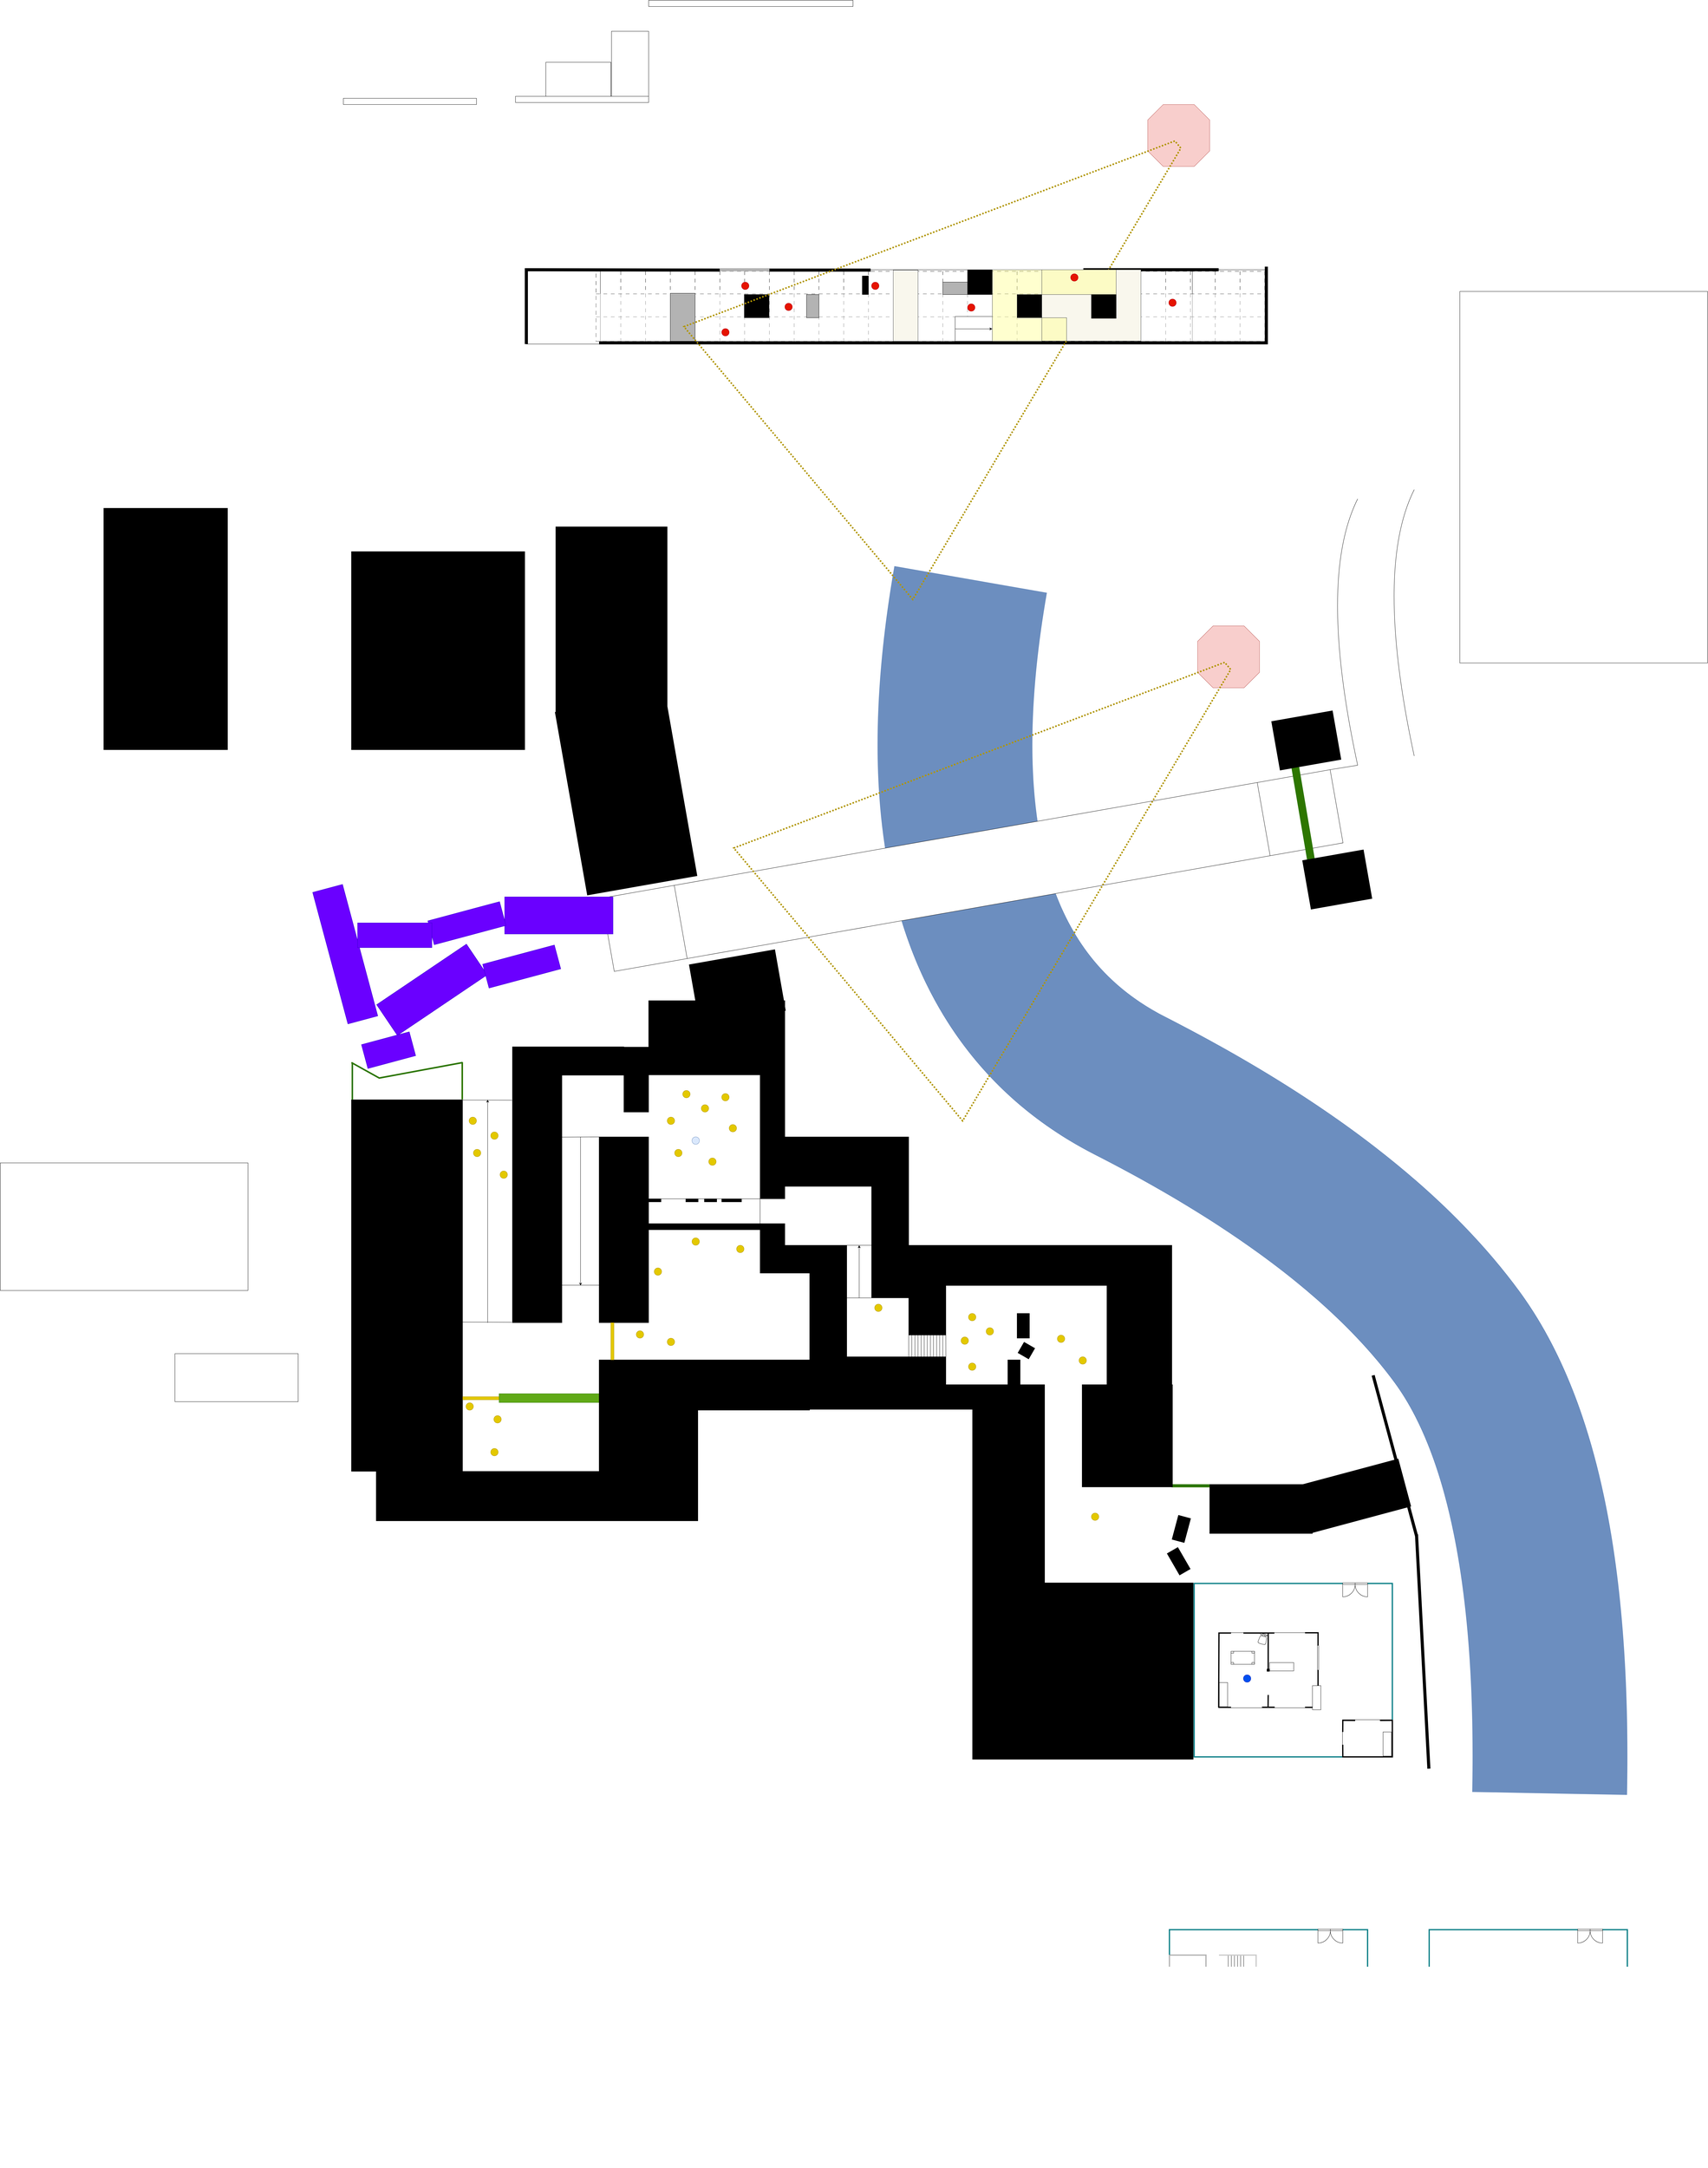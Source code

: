 <mxfile version="22.0.4" type="github">
  <diagram name="Page-1" id="38b20595-45e3-9b7f-d5ca-b57f44c5b66d">
    <mxGraphModel dx="5348" dy="7428" grid="1" gridSize="10" guides="1" tooltips="1" connect="1" arrows="1" fold="1" page="1" pageScale="1" pageWidth="1100" pageHeight="850" background="none" math="0" shadow="0">
      <root>
        <mxCell id="0" />
        <mxCell id="1" parent="0" />
        <mxCell id="Ov3hjR12CI4Dyam863P--144" value="" style="verticalLabelPosition=bottom;verticalAlign=top;html=1;shape=mxgraph.basic.rect;fillColor2=none;strokeWidth=1;size=20;indent=5;" parent="1" vertex="1">
          <mxGeometry x="1320" y="480" width="160" height="121.5" as="geometry" />
        </mxCell>
        <mxCell id="Ov3hjR12CI4Dyam863P--143" value="" style="verticalLabelPosition=bottom;verticalAlign=top;html=1;shape=mxgraph.basic.rect;fillColor2=none;strokeWidth=1;size=20;indent=5;" parent="1" vertex="1">
          <mxGeometry x="920" y="199" width="320" height="242.5" as="geometry" />
        </mxCell>
        <mxCell id="Ov3hjR12CI4Dyam863P--64" value="" style="rounded=0;whiteSpace=wrap;html=1;rotation=-180;strokeColor=#b3b3b3;" parent="1" vertex="1">
          <mxGeometry x="522" y="523.88" width="40" height="36" as="geometry" />
        </mxCell>
        <mxCell id="Ov3hjR12CI4Dyam863P--46" value="" style="shape=partialRectangle;whiteSpace=wrap;html=1;right=0;top=0;bottom=0;fillColor=none;routingCenterX=-0.5;" parent="1" vertex="1">
          <mxGeometry x="232" y="121" width="120" height="40" as="geometry" />
        </mxCell>
        <mxCell id="Ov3hjR12CI4Dyam863P--47" value="" style="shape=partialRectangle;whiteSpace=wrap;html=1;right=0;top=0;bottom=0;fillColor=none;routingCenterX=-0.5;" parent="1" vertex="1">
          <mxGeometry x="222" y="121" width="120" height="40" as="geometry" />
        </mxCell>
        <mxCell id="Ov3hjR12CI4Dyam863P--48" value="" style="shape=partialRectangle;whiteSpace=wrap;html=1;right=0;top=0;bottom=0;fillColor=none;routingCenterX=-0.5;" parent="1" vertex="1">
          <mxGeometry x="212" y="121" width="120" height="40" as="geometry" />
        </mxCell>
        <mxCell id="Ov3hjR12CI4Dyam863P--50" value="" style="shape=partialRectangle;whiteSpace=wrap;html=1;right=0;top=0;bottom=0;fillColor=none;routingCenterX=-0.5;" parent="1" vertex="1">
          <mxGeometry x="212" y="131" width="120" height="40" as="geometry" />
        </mxCell>
        <mxCell id="Ov3hjR12CI4Dyam863P--49" value="" style="shape=partialRectangle;whiteSpace=wrap;html=1;right=0;top=0;bottom=0;fillColor=none;routingCenterX=-0.5;" parent="1" vertex="1">
          <mxGeometry x="202" y="121" width="120" height="40" as="geometry" />
        </mxCell>
        <mxCell id="Ov3hjR12CI4Dyam863P--51" value="" style="shape=partialRectangle;whiteSpace=wrap;html=1;right=0;top=0;bottom=0;fillColor=none;routingCenterX=-0.5;" parent="1" vertex="1">
          <mxGeometry x="192" y="121" width="120" height="39" as="geometry" />
        </mxCell>
        <mxCell id="Ov3hjR12CI4Dyam863P--44" value="" style="shape=partialRectangle;whiteSpace=wrap;html=1;right=0;top=0;bottom=0;fillColor=none;routingCenterX=-0.5;" parent="1" vertex="1">
          <mxGeometry x="242" y="121" width="120" height="40" as="geometry" />
        </mxCell>
        <mxCell id="Ov3hjR12CI4Dyam863P--26" value="" style="endArrow=none;html=1;rounded=0;strokeWidth=4;strokeColor=#CCCCCC;" parent="1" edge="1">
          <mxGeometry width="50" height="50" relative="1" as="geometry">
            <mxPoint x="282" y="120" as="sourcePoint" />
            <mxPoint x="282" y="200" as="targetPoint" />
          </mxGeometry>
        </mxCell>
        <mxCell id="Ov3hjR12CI4Dyam863P--3" value="" style="endArrow=none;html=1;rounded=0;" parent="1" edge="1">
          <mxGeometry width="50" height="50" relative="1" as="geometry">
            <mxPoint x="1359.46" y="720" as="sourcePoint" />
            <mxPoint x="1479.46" y="720" as="targetPoint" />
          </mxGeometry>
        </mxCell>
        <mxCell id="Ov3hjR12CI4Dyam863P--4" value="" style="endArrow=none;html=1;rounded=0;" parent="1" edge="1">
          <mxGeometry width="50" height="50" relative="1" as="geometry">
            <mxPoint x="1479.46" y="800" as="sourcePoint" />
            <mxPoint x="1479.46" y="720" as="targetPoint" />
          </mxGeometry>
        </mxCell>
        <mxCell id="Ov3hjR12CI4Dyam863P--5" value="" style="endArrow=none;html=1;rounded=0;" parent="1" edge="1">
          <mxGeometry width="50" height="50" relative="1" as="geometry">
            <mxPoint x="1359.46" y="800" as="sourcePoint" />
            <mxPoint x="1479.46" y="800" as="targetPoint" />
          </mxGeometry>
        </mxCell>
        <mxCell id="Ov3hjR12CI4Dyam863P--6" value="" style="endArrow=classic;html=1;rounded=0;" parent="1" edge="1">
          <mxGeometry width="50" height="50" relative="1" as="geometry">
            <mxPoint x="1399.46" y="750" as="sourcePoint" />
            <mxPoint x="1399.46" y="720" as="targetPoint" />
          </mxGeometry>
        </mxCell>
        <mxCell id="Ov3hjR12CI4Dyam863P--7" value="" style="endArrow=classic;html=1;rounded=0;" parent="1" edge="1">
          <mxGeometry width="50" height="50" relative="1" as="geometry">
            <mxPoint x="1399.46" y="770" as="sourcePoint" />
            <mxPoint x="1399.46" y="800" as="targetPoint" />
          </mxGeometry>
        </mxCell>
        <mxCell id="Ov3hjR12CI4Dyam863P--8" value="Player" style="text;strokeColor=none;align=center;fillColor=none;html=1;verticalAlign=middle;whiteSpace=wrap;rounded=0;" parent="1" vertex="1">
          <mxGeometry x="1359.46" y="741" width="60" height="30" as="geometry" />
        </mxCell>
        <mxCell id="Ov3hjR12CI4Dyam863P--9" value="" style="ellipse;whiteSpace=wrap;html=1;aspect=fixed;fillColor=#fa6800;fontColor=#000000;strokeColor=#000000;" parent="1" vertex="1">
          <mxGeometry x="1369.46" y="775" width="24" height="24" as="geometry" />
        </mxCell>
        <mxCell id="Ov3hjR12CI4Dyam863P--11" value="" style="endArrow=none;html=1;rounded=0;strokeWidth=4;jumpStyle=none;" parent="1" edge="1">
          <mxGeometry width="50" height="50" relative="1" as="geometry">
            <mxPoint x="82" y="360" as="sourcePoint" />
            <mxPoint x="82" y="200" as="targetPoint" />
          </mxGeometry>
        </mxCell>
        <mxCell id="Ov3hjR12CI4Dyam863P--12" value="" style="endArrow=none;html=1;rounded=0;strokeWidth=4;" parent="1" edge="1">
          <mxGeometry width="50" height="50" relative="1" as="geometry">
            <mxPoint x="80" y="440" as="sourcePoint" />
            <mxPoint x="404" y="440" as="targetPoint" />
          </mxGeometry>
        </mxCell>
        <mxCell id="Ov3hjR12CI4Dyam863P--13" value="" style="endArrow=none;html=1;rounded=0;strokeWidth=4;" parent="1" edge="1">
          <mxGeometry width="50" height="50" relative="1" as="geometry">
            <mxPoint x="402" y="440" as="sourcePoint" />
            <mxPoint x="402" y="200" as="targetPoint" />
          </mxGeometry>
        </mxCell>
        <mxCell id="Ov3hjR12CI4Dyam863P--14" value="" style="endArrow=none;html=1;rounded=0;strokeWidth=4;jumpStyle=none;" parent="1" edge="1">
          <mxGeometry width="50" height="50" relative="1" as="geometry">
            <mxPoint x="80" y="200" as="sourcePoint" />
            <mxPoint x="404" y="200" as="targetPoint" />
          </mxGeometry>
        </mxCell>
        <mxCell id="Ov3hjR12CI4Dyam863P--15" value="" style="ellipse;whiteSpace=wrap;html=1;aspect=fixed;fillColor=#fa6800;fontColor=#000000;strokeColor=#000000;" parent="1" vertex="1">
          <mxGeometry x="112" y="410" width="24" height="24" as="geometry" />
        </mxCell>
        <mxCell id="Ov3hjR12CI4Dyam863P--16" value="" style="endArrow=none;html=1;rounded=0;strokeWidth=4;" parent="1" edge="1">
          <mxGeometry width="50" height="50" relative="1" as="geometry">
            <mxPoint x="82" y="440" as="sourcePoint" />
            <mxPoint x="82" y="400" as="targetPoint" />
          </mxGeometry>
        </mxCell>
        <mxCell id="Ov3hjR12CI4Dyam863P--17" value="" style="endArrow=none;html=1;rounded=0;strokeWidth=4;strokeColor=#B3B3B3;" parent="1" edge="1">
          <mxGeometry width="50" height="50" relative="1" as="geometry">
            <mxPoint x="2" y="440" as="sourcePoint" />
            <mxPoint x="80" y="440" as="targetPoint" />
          </mxGeometry>
        </mxCell>
        <mxCell id="Ov3hjR12CI4Dyam863P--18" value="" style="endArrow=none;html=1;rounded=0;strokeWidth=4;strokeColor=#B3B3B3;" parent="1" edge="1">
          <mxGeometry width="50" height="50" relative="1" as="geometry">
            <mxPoint x="2" y="120" as="sourcePoint" />
            <mxPoint x="2" y="442" as="targetPoint" />
          </mxGeometry>
        </mxCell>
        <mxCell id="Ov3hjR12CI4Dyam863P--20" value="" style="endArrow=none;html=1;rounded=0;strokeWidth=4;strokeColor=#B3B3B3;" parent="1" edge="1">
          <mxGeometry width="50" height="50" relative="1" as="geometry">
            <mxPoint x="2" y="122" as="sourcePoint" />
            <mxPoint x="122" y="122" as="targetPoint" />
          </mxGeometry>
        </mxCell>
        <mxCell id="Ov3hjR12CI4Dyam863P--21" value="" style="endArrow=none;html=1;rounded=0;strokeWidth=4;strokeColor=#B3B3B3;" parent="1" edge="1">
          <mxGeometry width="50" height="50" relative="1" as="geometry">
            <mxPoint x="120" y="120" as="sourcePoint" />
            <mxPoint x="120" y="160" as="targetPoint" />
          </mxGeometry>
        </mxCell>
        <mxCell id="Ov3hjR12CI4Dyam863P--25" value="" style="endArrow=none;html=1;rounded=0;" parent="1" edge="1">
          <mxGeometry width="50" height="50" relative="1" as="geometry">
            <mxPoint x="82" y="160" as="sourcePoint" />
            <mxPoint x="242" y="160" as="targetPoint" />
          </mxGeometry>
        </mxCell>
        <mxCell id="Ov3hjR12CI4Dyam863P--27" value="" style="endArrow=none;html=1;rounded=0;strokeWidth=4;strokeColor=#CCCCCC;" parent="1" edge="1">
          <mxGeometry width="50" height="50" relative="1" as="geometry">
            <mxPoint x="282" y="122" as="sourcePoint" />
            <mxPoint x="162" y="122" as="targetPoint" />
          </mxGeometry>
        </mxCell>
        <mxCell id="Ov3hjR12CI4Dyam863P--28" value="" style="shape=partialRectangle;whiteSpace=wrap;html=1;right=0;top=0;bottom=0;fillColor=none;routingCenterX=-0.5;" parent="1" vertex="1">
          <mxGeometry x="92" y="160" width="120" height="40" as="geometry" />
        </mxCell>
        <mxCell id="Ov3hjR12CI4Dyam863P--29" value="" style="shape=partialRectangle;whiteSpace=wrap;html=1;right=0;top=0;bottom=0;fillColor=none;routingCenterX=-0.5;" parent="1" vertex="1">
          <mxGeometry x="102" y="160" width="120" height="40" as="geometry" />
        </mxCell>
        <mxCell id="Ov3hjR12CI4Dyam863P--30" value="" style="shape=partialRectangle;whiteSpace=wrap;html=1;right=0;top=0;bottom=0;fillColor=none;routingCenterX=-0.5;" parent="1" vertex="1">
          <mxGeometry x="112" y="160" width="120" height="40" as="geometry" />
        </mxCell>
        <mxCell id="Ov3hjR12CI4Dyam863P--31" value="" style="shape=partialRectangle;whiteSpace=wrap;html=1;right=0;top=0;bottom=0;fillColor=none;routingCenterX=-0.5;" parent="1" vertex="1">
          <mxGeometry x="122" y="160" width="120" height="40" as="geometry" />
        </mxCell>
        <mxCell id="Ov3hjR12CI4Dyam863P--32" value="" style="shape=partialRectangle;whiteSpace=wrap;html=1;right=0;top=0;bottom=0;fillColor=none;routingCenterX=-0.5;" parent="1" vertex="1">
          <mxGeometry x="132" y="160" width="120" height="40" as="geometry" />
        </mxCell>
        <mxCell id="Ov3hjR12CI4Dyam863P--33" value="" style="shape=partialRectangle;whiteSpace=wrap;html=1;right=0;top=0;bottom=0;fillColor=none;routingCenterX=-0.5;" parent="1" vertex="1">
          <mxGeometry x="142" y="160" width="120" height="40" as="geometry" />
        </mxCell>
        <mxCell id="Ov3hjR12CI4Dyam863P--34" value="" style="shape=partialRectangle;whiteSpace=wrap;html=1;right=0;top=0;bottom=0;fillColor=none;routingCenterX=-0.5;" parent="1" vertex="1">
          <mxGeometry x="152" y="160" width="120" height="40" as="geometry" />
        </mxCell>
        <mxCell id="Ov3hjR12CI4Dyam863P--35" value="" style="shape=partialRectangle;whiteSpace=wrap;html=1;right=0;top=0;bottom=0;fillColor=none;routingCenterX=-0.5;" parent="1" vertex="1">
          <mxGeometry x="162" y="160" width="120" height="40" as="geometry" />
        </mxCell>
        <mxCell id="Ov3hjR12CI4Dyam863P--36" value="" style="shape=partialRectangle;whiteSpace=wrap;html=1;right=0;top=0;bottom=0;fillColor=none;routingCenterX=-0.5;" parent="1" vertex="1">
          <mxGeometry x="172" y="160" width="120" height="40" as="geometry" />
        </mxCell>
        <mxCell id="Ov3hjR12CI4Dyam863P--37" value="" style="shape=partialRectangle;whiteSpace=wrap;html=1;right=0;top=0;bottom=0;fillColor=none;routingCenterX=-0.5;" parent="1" vertex="1">
          <mxGeometry x="182" y="160" width="120" height="40" as="geometry" />
        </mxCell>
        <mxCell id="Ov3hjR12CI4Dyam863P--38" value="" style="shape=partialRectangle;whiteSpace=wrap;html=1;right=0;top=0;bottom=0;fillColor=none;routingCenterX=-0.5;" parent="1" vertex="1">
          <mxGeometry x="192" y="160" width="120" height="40" as="geometry" />
        </mxCell>
        <mxCell id="Ov3hjR12CI4Dyam863P--39" value="" style="shape=partialRectangle;whiteSpace=wrap;html=1;right=0;top=0;bottom=0;fillColor=none;routingCenterX=-0.5;" parent="1" vertex="1">
          <mxGeometry x="202" y="160" width="120" height="40" as="geometry" />
        </mxCell>
        <mxCell id="Ov3hjR12CI4Dyam863P--40" value="" style="shape=partialRectangle;whiteSpace=wrap;html=1;right=0;top=0;bottom=0;fillColor=none;routingCenterX=-0.5;" parent="1" vertex="1">
          <mxGeometry x="212" y="160" width="120" height="40" as="geometry" />
        </mxCell>
        <mxCell id="Ov3hjR12CI4Dyam863P--41" value="" style="shape=partialRectangle;whiteSpace=wrap;html=1;right=0;top=0;bottom=0;fillColor=none;routingCenterX=-0.5;" parent="1" vertex="1">
          <mxGeometry x="222" y="160" width="120" height="40" as="geometry" />
        </mxCell>
        <mxCell id="Ov3hjR12CI4Dyam863P--42" value="" style="shape=partialRectangle;whiteSpace=wrap;html=1;right=0;top=0;bottom=0;fillColor=none;routingCenterX=-0.5;" parent="1" vertex="1">
          <mxGeometry x="232" y="160" width="120" height="40" as="geometry" />
        </mxCell>
        <mxCell id="Ov3hjR12CI4Dyam863P--43" value="" style="shape=partialRectangle;whiteSpace=wrap;html=1;right=0;top=0;bottom=0;fillColor=none;routingCenterX=-0.5;" parent="1" vertex="1">
          <mxGeometry x="242" y="160" width="120" height="40" as="geometry" />
        </mxCell>
        <mxCell id="Ov3hjR12CI4Dyam863P--52" value="" style="verticalLabelPosition=bottom;html=1;verticalAlign=top;align=center;shape=mxgraph.floorplan.doorLeft;aspect=fixed;direction=west;rotation=-90;" parent="1" vertex="1">
          <mxGeometry x="43" y="359" width="40" height="42.5" as="geometry" />
        </mxCell>
        <mxCell id="Ov3hjR12CI4Dyam863P--53" value="" style="endArrow=none;html=1;rounded=0;strokeWidth=4;strokeColor=#0e8088;fillColor=#b0e3e6;" parent="1" edge="1">
          <mxGeometry width="50" height="50" relative="1" as="geometry">
            <mxPoint x="2" y="40" as="sourcePoint" />
            <mxPoint x="2" y="121" as="targetPoint" />
          </mxGeometry>
        </mxCell>
        <mxCell id="Ov3hjR12CI4Dyam863P--54" value="" style="endArrow=none;html=1;rounded=0;strokeWidth=4;strokeColor=#0e8088;fillColor=#b0e3e6;" parent="1" edge="1">
          <mxGeometry width="50" height="50" relative="1" as="geometry">
            <mxPoint x="644" y="40" as="sourcePoint" />
            <mxPoint y="40" as="targetPoint" />
          </mxGeometry>
        </mxCell>
        <mxCell id="Ov3hjR12CI4Dyam863P--55" value="" style="endArrow=none;html=1;rounded=0;strokeWidth=4;strokeColor=#0e8088;fillColor=#b0e3e6;" parent="1" edge="1">
          <mxGeometry width="50" height="50" relative="1" as="geometry">
            <mxPoint x="2" y="440" as="sourcePoint" />
            <mxPoint x="2" y="600" as="targetPoint" />
          </mxGeometry>
        </mxCell>
        <mxCell id="Ov3hjR12CI4Dyam863P--56" value="" style="endArrow=none;html=1;rounded=0;strokeWidth=4;strokeColor=#0e8088;fillColor=#b0e3e6;" parent="1" edge="1">
          <mxGeometry width="50" height="50" relative="1" as="geometry">
            <mxPoint x="482" y="600" as="sourcePoint" />
            <mxPoint y="600" as="targetPoint" />
          </mxGeometry>
        </mxCell>
        <mxCell id="Ov3hjR12CI4Dyam863P--57" value="" style="endArrow=none;html=1;rounded=0;strokeWidth=4;" parent="1" source="Ov3hjR12CI4Dyam863P--70" edge="1">
          <mxGeometry width="50" height="50" relative="1" as="geometry">
            <mxPoint x="482" y="602" as="sourcePoint" />
            <mxPoint x="482" y="480" as="targetPoint" />
          </mxGeometry>
        </mxCell>
        <mxCell id="Ov3hjR12CI4Dyam863P--58" value="" style="endArrow=none;html=1;rounded=0;strokeWidth=4;" parent="1" edge="1">
          <mxGeometry width="50" height="50" relative="1" as="geometry">
            <mxPoint x="602" y="482.25" as="sourcePoint" />
            <mxPoint x="642" y="482" as="targetPoint" />
          </mxGeometry>
        </mxCell>
        <mxCell id="Ov3hjR12CI4Dyam863P--59" value="" style="endArrow=none;html=1;rounded=0;strokeWidth=4;" parent="1" edge="1">
          <mxGeometry width="50" height="50" relative="1" as="geometry">
            <mxPoint x="642" y="602" as="sourcePoint" />
            <mxPoint x="642" y="480" as="targetPoint" />
          </mxGeometry>
        </mxCell>
        <mxCell id="Ov3hjR12CI4Dyam863P--60" value="" style="endArrow=none;html=1;rounded=0;strokeWidth=4;" parent="1" edge="1">
          <mxGeometry width="50" height="50" relative="1" as="geometry">
            <mxPoint x="482" y="600" as="sourcePoint" />
            <mxPoint x="642" y="600" as="targetPoint" />
          </mxGeometry>
        </mxCell>
        <mxCell id="Ov3hjR12CI4Dyam863P--61" value="" style="endArrow=none;html=1;rounded=0;strokeWidth=4;strokeColor=#0e8088;fillColor=#b0e3e6;" parent="1" edge="1">
          <mxGeometry width="50" height="50" relative="1" as="geometry">
            <mxPoint x="642" y="40" as="sourcePoint" />
            <mxPoint x="642" y="480" as="targetPoint" />
          </mxGeometry>
        </mxCell>
        <mxCell id="Ov3hjR12CI4Dyam863P--62" value="" style="rounded=0;whiteSpace=wrap;html=1;rotation=-180;strokeColor=#b3b3b3;" parent="1" vertex="1">
          <mxGeometry x="522" y="518.88" width="40" height="5" as="geometry" />
        </mxCell>
        <mxCell id="Ov3hjR12CI4Dyam863P--66" value="" style="endArrow=none;html=1;rounded=0;strokeWidth=4;" parent="1" edge="1">
          <mxGeometry width="50" height="50" relative="1" as="geometry">
            <mxPoint x="482" y="482" as="sourcePoint" />
            <mxPoint x="522" y="482.25" as="targetPoint" />
          </mxGeometry>
        </mxCell>
        <mxCell id="Ov3hjR12CI4Dyam863P--67" value="" style="rounded=0;whiteSpace=wrap;html=1;" parent="1" vertex="1">
          <mxGeometry x="522" y="480" width="80" height="4" as="geometry" />
        </mxCell>
        <mxCell id="Ov3hjR12CI4Dyam863P--68" value="" style="rounded=0;whiteSpace=wrap;html=1;" parent="1" vertex="1">
          <mxGeometry x="522" y="597.5" width="80" height="4" as="geometry" />
        </mxCell>
        <mxCell id="Ov3hjR12CI4Dyam863P--69" value="" style="rounded=0;whiteSpace=wrap;html=1;rotation=90;" parent="1" vertex="1">
          <mxGeometry x="621.38" y="538.13" width="41.25" height="4" as="geometry" />
        </mxCell>
        <mxCell id="Ov3hjR12CI4Dyam863P--71" value="" style="endArrow=none;html=1;rounded=0;strokeWidth=4;" parent="1" target="Ov3hjR12CI4Dyam863P--70" edge="1">
          <mxGeometry width="50" height="50" relative="1" as="geometry">
            <mxPoint x="482" y="602" as="sourcePoint" />
            <mxPoint x="482" y="480" as="targetPoint" />
          </mxGeometry>
        </mxCell>
        <mxCell id="Ov3hjR12CI4Dyam863P--70" value="" style="rounded=0;whiteSpace=wrap;html=1;rotation=90;" parent="1" vertex="1">
          <mxGeometry x="461" y="538.13" width="41.25" height="4" as="geometry" />
        </mxCell>
        <mxCell id="Ov3hjR12CI4Dyam863P--72" value="" style="rounded=0;whiteSpace=wrap;html=1;" parent="1" vertex="1">
          <mxGeometry x="122" y="438" width="80" height="4" as="geometry" />
        </mxCell>
        <mxCell id="Ov3hjR12CI4Dyam863P--74" value="" style="rounded=0;whiteSpace=wrap;html=1;" parent="1" vertex="1">
          <mxGeometry x="282" y="438" width="80" height="4" as="geometry" />
        </mxCell>
        <mxCell id="Ov3hjR12CI4Dyam863P--75" value="" style="rounded=0;whiteSpace=wrap;html=1;" parent="1" vertex="1">
          <mxGeometry x="282" y="198" width="80" height="4" as="geometry" />
        </mxCell>
        <mxCell id="Ov3hjR12CI4Dyam863P--76" value="" style="rounded=0;whiteSpace=wrap;html=1;rotation=90;" parent="1" vertex="1">
          <mxGeometry x="362" y="278" width="80" height="4" as="geometry" />
        </mxCell>
        <mxCell id="Ov3hjR12CI4Dyam863P--77" value="" style="verticalLabelPosition=bottom;html=1;verticalAlign=top;align=center;shape=mxgraph.floorplan.doorUneven;dx=0.5;" parent="1" vertex="1">
          <mxGeometry x="481.63" y="38" width="80.37" height="40" as="geometry" />
        </mxCell>
        <mxCell id="Ov3hjR12CI4Dyam863P--89" value="" style="endArrow=none;html=1;rounded=0;strokeWidth=4;jumpStyle=none;" parent="1" edge="1">
          <mxGeometry width="50" height="50" relative="1" as="geometry">
            <mxPoint x="920" y="440" as="sourcePoint" />
            <mxPoint x="921" y="200" as="targetPoint" />
          </mxGeometry>
        </mxCell>
        <mxCell id="Ov3hjR12CI4Dyam863P--90" value="" style="endArrow=none;html=1;rounded=0;strokeWidth=4;" parent="1" edge="1">
          <mxGeometry width="50" height="50" relative="1" as="geometry">
            <mxPoint x="919" y="440" as="sourcePoint" />
            <mxPoint x="960" y="440" as="targetPoint" />
          </mxGeometry>
        </mxCell>
        <mxCell id="Ov3hjR12CI4Dyam863P--91" value="" style="endArrow=none;html=1;rounded=0;strokeWidth=4;" parent="1" edge="1">
          <mxGeometry width="50" height="50" relative="1" as="geometry">
            <mxPoint x="1241" y="440" as="sourcePoint" />
            <mxPoint x="1241" y="200" as="targetPoint" />
          </mxGeometry>
        </mxCell>
        <mxCell id="Ov3hjR12CI4Dyam863P--92" value="" style="endArrow=none;html=1;rounded=0;strokeWidth=4;jumpStyle=none;" parent="1" edge="1">
          <mxGeometry width="50" height="50" relative="1" as="geometry">
            <mxPoint x="1000" y="200" as="sourcePoint" />
            <mxPoint x="1100" y="200" as="targetPoint" />
          </mxGeometry>
        </mxCell>
        <mxCell id="Ov3hjR12CI4Dyam863P--93" value="" style="ellipse;whiteSpace=wrap;html=1;aspect=fixed;fillColor=#fa6800;fontColor=#000000;strokeColor=#000000;" parent="1" vertex="1">
          <mxGeometry x="1000" y="335" width="24" height="24" as="geometry" />
        </mxCell>
        <mxCell id="Ov3hjR12CI4Dyam863P--118" value="" style="endArrow=none;html=1;rounded=0;strokeWidth=4;strokeColor=#0e8088;fillColor=#b0e3e6;" parent="1" edge="1">
          <mxGeometry width="50" height="50" relative="1" as="geometry">
            <mxPoint x="841" y="40" as="sourcePoint" />
            <mxPoint x="841" y="121" as="targetPoint" />
          </mxGeometry>
        </mxCell>
        <mxCell id="Ov3hjR12CI4Dyam863P--119" value="" style="endArrow=none;html=1;rounded=0;strokeWidth=4;strokeColor=#0e8088;fillColor=#b0e3e6;" parent="1" edge="1">
          <mxGeometry width="50" height="50" relative="1" as="geometry">
            <mxPoint x="1483" y="40" as="sourcePoint" />
            <mxPoint x="839" y="40" as="targetPoint" />
          </mxGeometry>
        </mxCell>
        <mxCell id="Ov3hjR12CI4Dyam863P--120" value="" style="endArrow=none;html=1;rounded=0;strokeWidth=4;strokeColor=#0e8088;fillColor=#b0e3e6;" parent="1" edge="1">
          <mxGeometry width="50" height="50" relative="1" as="geometry">
            <mxPoint x="841" y="110" as="sourcePoint" />
            <mxPoint x="841" y="600" as="targetPoint" />
          </mxGeometry>
        </mxCell>
        <mxCell id="Ov3hjR12CI4Dyam863P--121" value="" style="endArrow=none;html=1;rounded=0;strokeWidth=4;strokeColor=#0e8088;fillColor=#b0e3e6;" parent="1" edge="1">
          <mxGeometry width="50" height="50" relative="1" as="geometry">
            <mxPoint x="1321" y="600" as="sourcePoint" />
            <mxPoint x="839" y="600" as="targetPoint" />
          </mxGeometry>
        </mxCell>
        <mxCell id="Ov3hjR12CI4Dyam863P--122" value="" style="endArrow=none;html=1;rounded=0;strokeWidth=4;" parent="1" edge="1">
          <mxGeometry width="50" height="50" relative="1" as="geometry">
            <mxPoint x="1320.754" y="519.505" as="sourcePoint" />
            <mxPoint x="1321" y="480" as="targetPoint" />
          </mxGeometry>
        </mxCell>
        <mxCell id="Ov3hjR12CI4Dyam863P--123" value="" style="endArrow=none;html=1;rounded=0;strokeWidth=4;" parent="1" edge="1">
          <mxGeometry width="50" height="50" relative="1" as="geometry">
            <mxPoint x="1441" y="482.25" as="sourcePoint" />
            <mxPoint x="1481" y="482" as="targetPoint" />
          </mxGeometry>
        </mxCell>
        <mxCell id="Ov3hjR12CI4Dyam863P--124" value="" style="endArrow=none;html=1;rounded=0;strokeWidth=4;" parent="1" edge="1">
          <mxGeometry width="50" height="50" relative="1" as="geometry">
            <mxPoint x="1481" y="602" as="sourcePoint" />
            <mxPoint x="1481" y="480" as="targetPoint" />
          </mxGeometry>
        </mxCell>
        <mxCell id="Ov3hjR12CI4Dyam863P--125" value="" style="endArrow=none;html=1;rounded=0;strokeWidth=4;" parent="1" edge="1">
          <mxGeometry width="50" height="50" relative="1" as="geometry">
            <mxPoint x="1321" y="600" as="sourcePoint" />
            <mxPoint x="1481" y="600" as="targetPoint" />
          </mxGeometry>
        </mxCell>
        <mxCell id="Ov3hjR12CI4Dyam863P--126" value="" style="endArrow=none;html=1;rounded=0;strokeWidth=4;strokeColor=#0e8088;fillColor=#b0e3e6;" parent="1" edge="1">
          <mxGeometry width="50" height="50" relative="1" as="geometry">
            <mxPoint x="1481" y="40" as="sourcePoint" />
            <mxPoint x="1481" y="480" as="targetPoint" />
          </mxGeometry>
        </mxCell>
        <mxCell id="Ov3hjR12CI4Dyam863P--128" value="" style="endArrow=none;html=1;rounded=0;strokeWidth=4;" parent="1" edge="1">
          <mxGeometry width="50" height="50" relative="1" as="geometry">
            <mxPoint x="1321" y="482" as="sourcePoint" />
            <mxPoint x="1361" y="482.25" as="targetPoint" />
          </mxGeometry>
        </mxCell>
        <mxCell id="Ov3hjR12CI4Dyam863P--132" value="" style="endArrow=none;html=1;rounded=0;strokeWidth=4;" parent="1" edge="1">
          <mxGeometry width="50" height="50" relative="1" as="geometry">
            <mxPoint x="1321" y="602" as="sourcePoint" />
            <mxPoint x="1320.75" y="560.755" as="targetPoint" />
          </mxGeometry>
        </mxCell>
        <mxCell id="Ov3hjR12CI4Dyam863P--137" value="" style="rounded=0;whiteSpace=wrap;html=1;rotation=90;" parent="1" vertex="1">
          <mxGeometry x="1201" y="278" width="80" height="4" as="geometry" />
        </mxCell>
        <mxCell id="Ov3hjR12CI4Dyam863P--138" value="" style="verticalLabelPosition=bottom;html=1;verticalAlign=top;align=center;shape=mxgraph.floorplan.doorUneven;dx=0.5;" parent="1" vertex="1">
          <mxGeometry x="1320.63" y="38" width="80.37" height="40" as="geometry" />
        </mxCell>
        <mxCell id="Ov3hjR12CI4Dyam863P--140" value="" style="endArrow=none;html=1;rounded=0;strokeWidth=4;" parent="1" edge="1">
          <mxGeometry width="50" height="50" relative="1" as="geometry">
            <mxPoint x="1060" y="439.66" as="sourcePoint" />
            <mxPoint x="1101" y="439.66" as="targetPoint" />
          </mxGeometry>
        </mxCell>
        <mxCell id="Ov3hjR12CI4Dyam863P--141" value="" style="endArrow=none;html=1;rounded=0;strokeWidth=4;" parent="1" edge="1">
          <mxGeometry width="50" height="50" relative="1" as="geometry">
            <mxPoint x="1199" y="440" as="sourcePoint" />
            <mxPoint x="1243" y="440" as="targetPoint" />
          </mxGeometry>
        </mxCell>
        <mxCell id="Ov3hjR12CI4Dyam863P--142" value="" style="endArrow=none;html=1;rounded=0;strokeWidth=4;" parent="1" edge="1">
          <mxGeometry width="50" height="50" relative="1" as="geometry">
            <mxPoint x="1199" y="199.31" as="sourcePoint" />
            <mxPoint x="1243" y="199.31" as="targetPoint" />
          </mxGeometry>
        </mxCell>
        <mxCell id="Ov3hjR12CI4Dyam863P--146" value="" style="verticalLabelPosition=bottom;html=1;verticalAlign=top;align=center;shape=mxgraph.floorplan.chair;rotation=-180;" parent="1" vertex="1">
          <mxGeometry x="332" y="220" width="27" height="34.24" as="geometry" />
        </mxCell>
        <mxCell id="Ov3hjR12CI4Dyam863P--149" value="" style="verticalLabelPosition=bottom;html=1;verticalAlign=top;align=center;shape=mxgraph.floorplan.couch;rotation=-15;" parent="1" vertex="1">
          <mxGeometry x="86.5" y="212.24" width="75" height="40" as="geometry" />
        </mxCell>
        <mxCell id="Ov3hjR12CI4Dyam863P--150" value="" style="whiteSpace=wrap;html=1;aspect=fixed;fillColor=#000000;" parent="1" vertex="1">
          <mxGeometry x="235" y="316" width="8" height="8" as="geometry" />
        </mxCell>
        <mxCell id="Ov3hjR12CI4Dyam863P--151" value="" style="whiteSpace=wrap;html=1;aspect=fixed;fillColor=#000000;" parent="1" vertex="1">
          <mxGeometry x="1076" y="316" width="8" height="8" as="geometry" />
        </mxCell>
        <mxCell id="Ov3hjR12CI4Dyam863P--152" value="" style="verticalLabelPosition=bottom;html=1;verticalAlign=top;align=center;shape=mxgraph.floorplan.table;" parent="1" vertex="1">
          <mxGeometry x="162" y="326" width="75.78" height="42" as="geometry" />
        </mxCell>
        <mxCell id="Ov3hjR12CI4Dyam863P--154" value="" style="rounded=0;whiteSpace=wrap;html=1;" parent="1" vertex="1">
          <mxGeometry x="83" y="270" width="27" height="78" as="geometry" />
        </mxCell>
        <mxCell id="Ov3hjR12CI4Dyam863P--155" value="" style="rounded=0;whiteSpace=wrap;html=1;rotation=90;" parent="1" vertex="1">
          <mxGeometry x="227.25" y="383.75" width="27" height="82.5" as="geometry" />
        </mxCell>
        <mxCell id="Ov3hjR12CI4Dyam863P--156" value="" style="rounded=0;whiteSpace=wrap;html=1;rotation=90;" parent="1" vertex="1">
          <mxGeometry x="212" y="175.88" width="27" height="81.36" as="geometry" />
        </mxCell>
        <mxCell id="Ov3hjR12CI4Dyam863P--157" value="" style="verticalLabelPosition=bottom;html=1;verticalAlign=top;align=center;shape=mxgraph.floorplan.couch;rotation=-180;" parent="1" vertex="1">
          <mxGeometry x="182" y="278" width="75" height="40" as="geometry" />
        </mxCell>
        <mxCell id="Ov3hjR12CI4Dyam863P--159" value="" style="verticalLabelPosition=bottom;html=1;verticalAlign=top;align=center;shape=mxgraph.floorplan.table;rotation=90;" parent="1" vertex="1">
          <mxGeometry x="342" y="359" width="75.78" height="42" as="geometry" />
        </mxCell>
        <mxCell id="Ov3hjR12CI4Dyam863P--160" value="" style="verticalLabelPosition=bottom;html=1;verticalAlign=top;align=center;shape=mxgraph.floorplan.chair;rotation=-95;" parent="1" vertex="1">
          <mxGeometry x="315" y="345.63" width="27" height="34.24" as="geometry" />
        </mxCell>
        <mxCell id="Ov3hjR12CI4Dyam863P--161" value="" style="endArrow=none;html=1;rounded=0;strokeWidth=4;" parent="1" edge="1">
          <mxGeometry width="50" height="50" relative="1" as="geometry">
            <mxPoint x="919" y="200" as="sourcePoint" />
            <mxPoint x="960" y="200" as="targetPoint" />
          </mxGeometry>
        </mxCell>
        <mxCell id="Ov3hjR12CI4Dyam863P--164" value="" style="endArrow=none;html=1;rounded=0;strokeWidth=4;jumpStyle=none;entryX=0.5;entryY=0;entryDx=0;entryDy=0;" parent="1" target="Ov3hjR12CI4Dyam863P--151" edge="1">
          <mxGeometry width="50" height="50" relative="1" as="geometry">
            <mxPoint x="1080" y="200" as="sourcePoint" />
            <mxPoint x="1100" y="131" as="targetPoint" />
          </mxGeometry>
        </mxCell>
        <mxCell id="Ov3hjR12CI4Dyam863P--165" value="" style="endArrow=none;html=1;rounded=0;strokeWidth=4;jumpStyle=none;entryX=0.5;entryY=0;entryDx=0;entryDy=0;" parent="1" edge="1">
          <mxGeometry width="50" height="50" relative="1" as="geometry">
            <mxPoint x="1080" y="400" as="sourcePoint" />
            <mxPoint x="1079.63" y="439" as="targetPoint" />
          </mxGeometry>
        </mxCell>
        <mxCell id="Ov3hjR12CI4Dyam863P--168" value="" style="verticalLabelPosition=bottom;html=1;verticalAlign=top;align=center;shape=mxgraph.floorplan.table;rotation=-180;" parent="1" vertex="1">
          <mxGeometry x="960" y="259" width="75.78" height="42" as="geometry" />
        </mxCell>
        <mxCell id="Ov3hjR12CI4Dyam863P--169" value="" style="rounded=0;whiteSpace=wrap;html=1;" parent="1" vertex="1">
          <mxGeometry x="922" y="360" width="27" height="78" as="geometry" />
        </mxCell>
        <mxCell id="Ov3hjR12CI4Dyam863P--170" value="" style="rounded=0;whiteSpace=wrap;html=1;rotation=90;" parent="1" vertex="1">
          <mxGeometry x="1110" y="270" width="27" height="78" as="geometry" />
        </mxCell>
        <mxCell id="Ov3hjR12CI4Dyam863P--171" value="" style="rounded=0;whiteSpace=wrap;html=1;rotation=-180;" parent="1" vertex="1">
          <mxGeometry x="1451" y="519.5" width="27" height="78" as="geometry" />
        </mxCell>
        <mxCell id="Ov3hjR12CI4Dyam863P--172" value="" style="verticalLabelPosition=bottom;html=1;verticalAlign=top;align=center;shape=mxgraph.floorplan.chair;rotation=15;" parent="1" vertex="1">
          <mxGeometry x="1049" y="202" width="27" height="34.24" as="geometry" />
        </mxCell>
        <mxCell id="Ov3hjR12CI4Dyam863P--173" value="" style="rounded=0;whiteSpace=wrap;html=1;rotation=-180;" parent="1" vertex="1">
          <mxGeometry x="1223" y="370" width="27" height="78" as="geometry" />
        </mxCell>
        <mxCell id="Ov3hjR12CI4Dyam863P--174" value="NewShelter" style="text;strokeColor=none;align=center;fillColor=none;html=1;verticalAlign=middle;whiteSpace=wrap;rounded=0;fontSize=24;" parent="1" vertex="1">
          <mxGeometry x="33" y="775" width="60" height="30" as="geometry" />
        </mxCell>
        <mxCell id="u_MexKkUD5SQfgYGNneM-5" value="" style="verticalLabelPosition=bottom;verticalAlign=top;html=1;shape=mxgraph.basic.rect;fillColor2=none;strokeWidth=1;size=20;indent=5;" parent="1" vertex="1">
          <mxGeometry x="561" y="-638" width="160" height="121.5" as="geometry" />
        </mxCell>
        <mxCell id="u_MexKkUD5SQfgYGNneM-6" value="" style="verticalLabelPosition=bottom;verticalAlign=top;html=1;shape=mxgraph.basic.rect;fillColor2=none;strokeWidth=1;size=20;indent=5;" parent="1" vertex="1">
          <mxGeometry x="161" y="-919" width="320" height="242.5" as="geometry" />
        </mxCell>
        <mxCell id="u_MexKkUD5SQfgYGNneM-7" value="" style="endArrow=none;html=1;rounded=0;strokeWidth=4;jumpStyle=none;" parent="1" edge="1">
          <mxGeometry width="50" height="50" relative="1" as="geometry">
            <mxPoint x="161" y="-678" as="sourcePoint" />
            <mxPoint x="162" y="-918" as="targetPoint" />
          </mxGeometry>
        </mxCell>
        <mxCell id="u_MexKkUD5SQfgYGNneM-8" value="" style="endArrow=none;html=1;rounded=0;strokeWidth=4;" parent="1" edge="1">
          <mxGeometry width="50" height="50" relative="1" as="geometry">
            <mxPoint x="160" y="-678" as="sourcePoint" />
            <mxPoint x="201" y="-678" as="targetPoint" />
          </mxGeometry>
        </mxCell>
        <mxCell id="u_MexKkUD5SQfgYGNneM-9" value="" style="endArrow=none;html=1;rounded=0;strokeWidth=4;" parent="1" edge="1">
          <mxGeometry width="50" height="50" relative="1" as="geometry">
            <mxPoint x="482" y="-678" as="sourcePoint" />
            <mxPoint x="482" y="-918" as="targetPoint" />
          </mxGeometry>
        </mxCell>
        <mxCell id="u_MexKkUD5SQfgYGNneM-10" value="" style="endArrow=none;html=1;rounded=0;strokeWidth=4;jumpStyle=none;" parent="1" edge="1">
          <mxGeometry width="50" height="50" relative="1" as="geometry">
            <mxPoint x="241" y="-918" as="sourcePoint" />
            <mxPoint x="341" y="-918" as="targetPoint" />
          </mxGeometry>
        </mxCell>
        <mxCell id="u_MexKkUD5SQfgYGNneM-11" value="" style="ellipse;whiteSpace=wrap;html=1;aspect=fixed;fillColor=#0050ef;fontColor=#ffffff;strokeColor=#001DBC;" parent="1" vertex="1">
          <mxGeometry x="241" y="-783" width="24" height="24" as="geometry" />
        </mxCell>
        <mxCell id="u_MexKkUD5SQfgYGNneM-12" value="" style="endArrow=none;html=1;rounded=0;strokeWidth=4;strokeColor=#0e8088;fillColor=#b0e3e6;" parent="1" edge="1">
          <mxGeometry width="50" height="50" relative="1" as="geometry">
            <mxPoint x="82" y="-1078" as="sourcePoint" />
            <mxPoint x="82" y="-997" as="targetPoint" />
          </mxGeometry>
        </mxCell>
        <mxCell id="u_MexKkUD5SQfgYGNneM-13" value="" style="endArrow=none;html=1;rounded=0;strokeWidth=4;strokeColor=#0e8088;fillColor=#b0e3e6;" parent="1" edge="1">
          <mxGeometry width="50" height="50" relative="1" as="geometry">
            <mxPoint x="724" y="-1078" as="sourcePoint" />
            <mxPoint x="80" y="-1078" as="targetPoint" />
          </mxGeometry>
        </mxCell>
        <mxCell id="u_MexKkUD5SQfgYGNneM-14" value="" style="endArrow=none;html=1;rounded=0;strokeWidth=4;strokeColor=#0e8088;fillColor=#b0e3e6;" parent="1" edge="1">
          <mxGeometry width="50" height="50" relative="1" as="geometry">
            <mxPoint x="82" y="-1008" as="sourcePoint" />
            <mxPoint x="82" y="-518" as="targetPoint" />
          </mxGeometry>
        </mxCell>
        <mxCell id="u_MexKkUD5SQfgYGNneM-15" value="" style="endArrow=none;html=1;rounded=0;strokeWidth=4;strokeColor=#0e8088;fillColor=#b0e3e6;" parent="1" edge="1">
          <mxGeometry width="50" height="50" relative="1" as="geometry">
            <mxPoint x="562" y="-518" as="sourcePoint" />
            <mxPoint x="80" y="-518" as="targetPoint" />
          </mxGeometry>
        </mxCell>
        <mxCell id="u_MexKkUD5SQfgYGNneM-16" value="" style="endArrow=none;html=1;rounded=0;strokeWidth=4;" parent="1" edge="1">
          <mxGeometry width="50" height="50" relative="1" as="geometry">
            <mxPoint x="561.754" y="-598.495" as="sourcePoint" />
            <mxPoint x="562" y="-638" as="targetPoint" />
          </mxGeometry>
        </mxCell>
        <mxCell id="u_MexKkUD5SQfgYGNneM-17" value="" style="endArrow=none;html=1;rounded=0;strokeWidth=4;" parent="1" edge="1">
          <mxGeometry width="50" height="50" relative="1" as="geometry">
            <mxPoint x="682" y="-635.75" as="sourcePoint" />
            <mxPoint x="722" y="-636" as="targetPoint" />
          </mxGeometry>
        </mxCell>
        <mxCell id="u_MexKkUD5SQfgYGNneM-18" value="" style="endArrow=none;html=1;rounded=0;strokeWidth=4;" parent="1" edge="1">
          <mxGeometry width="50" height="50" relative="1" as="geometry">
            <mxPoint x="722" y="-516" as="sourcePoint" />
            <mxPoint x="722" y="-638" as="targetPoint" />
          </mxGeometry>
        </mxCell>
        <mxCell id="u_MexKkUD5SQfgYGNneM-19" value="" style="endArrow=none;html=1;rounded=0;strokeWidth=4;" parent="1" edge="1">
          <mxGeometry width="50" height="50" relative="1" as="geometry">
            <mxPoint x="562" y="-518" as="sourcePoint" />
            <mxPoint x="722" y="-518" as="targetPoint" />
          </mxGeometry>
        </mxCell>
        <mxCell id="u_MexKkUD5SQfgYGNneM-20" value="" style="endArrow=none;html=1;rounded=0;strokeWidth=4;strokeColor=#0e8088;fillColor=#b0e3e6;" parent="1" edge="1">
          <mxGeometry width="50" height="50" relative="1" as="geometry">
            <mxPoint x="722" y="-1078" as="sourcePoint" />
            <mxPoint x="722" y="-638" as="targetPoint" />
          </mxGeometry>
        </mxCell>
        <mxCell id="u_MexKkUD5SQfgYGNneM-21" value="" style="endArrow=none;html=1;rounded=0;strokeWidth=4;" parent="1" edge="1">
          <mxGeometry width="50" height="50" relative="1" as="geometry">
            <mxPoint x="562" y="-636" as="sourcePoint" />
            <mxPoint x="602" y="-635.75" as="targetPoint" />
          </mxGeometry>
        </mxCell>
        <mxCell id="u_MexKkUD5SQfgYGNneM-22" value="" style="endArrow=none;html=1;rounded=0;strokeWidth=4;" parent="1" edge="1">
          <mxGeometry width="50" height="50" relative="1" as="geometry">
            <mxPoint x="562" y="-516" as="sourcePoint" />
            <mxPoint x="561.75" y="-557.245" as="targetPoint" />
          </mxGeometry>
        </mxCell>
        <mxCell id="u_MexKkUD5SQfgYGNneM-23" value="" style="rounded=0;whiteSpace=wrap;html=1;rotation=90;" parent="1" vertex="1">
          <mxGeometry x="442" y="-840" width="80" height="4" as="geometry" />
        </mxCell>
        <mxCell id="u_MexKkUD5SQfgYGNneM-24" value="" style="verticalLabelPosition=bottom;html=1;verticalAlign=top;align=center;shape=mxgraph.floorplan.doorUneven;dx=0.5;" parent="1" vertex="1">
          <mxGeometry x="561.63" y="-1080" width="80.37" height="40" as="geometry" />
        </mxCell>
        <mxCell id="u_MexKkUD5SQfgYGNneM-25" value="" style="endArrow=none;html=1;rounded=0;strokeWidth=4;" parent="1" edge="1">
          <mxGeometry width="50" height="50" relative="1" as="geometry">
            <mxPoint x="301" y="-678.34" as="sourcePoint" />
            <mxPoint x="342" y="-678.34" as="targetPoint" />
          </mxGeometry>
        </mxCell>
        <mxCell id="u_MexKkUD5SQfgYGNneM-26" value="" style="endArrow=none;html=1;rounded=0;strokeWidth=4;" parent="1" edge="1">
          <mxGeometry width="50" height="50" relative="1" as="geometry">
            <mxPoint x="440" y="-678" as="sourcePoint" />
            <mxPoint x="484" y="-678" as="targetPoint" />
          </mxGeometry>
        </mxCell>
        <mxCell id="u_MexKkUD5SQfgYGNneM-27" value="" style="endArrow=none;html=1;rounded=0;strokeWidth=4;" parent="1" edge="1">
          <mxGeometry width="50" height="50" relative="1" as="geometry">
            <mxPoint x="440" y="-918.69" as="sourcePoint" />
            <mxPoint x="484" y="-918.69" as="targetPoint" />
          </mxGeometry>
        </mxCell>
        <mxCell id="u_MexKkUD5SQfgYGNneM-28" value="" style="whiteSpace=wrap;html=1;aspect=fixed;fillColor=#000000;" parent="1" vertex="1">
          <mxGeometry x="317" y="-802" width="8" height="8" as="geometry" />
        </mxCell>
        <mxCell id="u_MexKkUD5SQfgYGNneM-29" value="" style="endArrow=none;html=1;rounded=0;strokeWidth=4;" parent="1" edge="1">
          <mxGeometry width="50" height="50" relative="1" as="geometry">
            <mxPoint x="160" y="-918" as="sourcePoint" />
            <mxPoint x="201" y="-918" as="targetPoint" />
          </mxGeometry>
        </mxCell>
        <mxCell id="u_MexKkUD5SQfgYGNneM-30" value="" style="endArrow=none;html=1;rounded=0;strokeWidth=4;jumpStyle=none;entryX=0.5;entryY=0;entryDx=0;entryDy=0;" parent="1" target="u_MexKkUD5SQfgYGNneM-28" edge="1">
          <mxGeometry width="50" height="50" relative="1" as="geometry">
            <mxPoint x="321" y="-918" as="sourcePoint" />
            <mxPoint x="341" y="-987" as="targetPoint" />
          </mxGeometry>
        </mxCell>
        <mxCell id="u_MexKkUD5SQfgYGNneM-31" value="" style="endArrow=none;html=1;rounded=0;strokeWidth=4;jumpStyle=none;entryX=0.5;entryY=0;entryDx=0;entryDy=0;" parent="1" edge="1">
          <mxGeometry width="50" height="50" relative="1" as="geometry">
            <mxPoint x="321" y="-718" as="sourcePoint" />
            <mxPoint x="320.63" y="-679" as="targetPoint" />
          </mxGeometry>
        </mxCell>
        <mxCell id="u_MexKkUD5SQfgYGNneM-32" value="" style="verticalLabelPosition=bottom;html=1;verticalAlign=top;align=center;shape=mxgraph.floorplan.table;rotation=-180;" parent="1" vertex="1">
          <mxGeometry x="201" y="-859" width="75.78" height="42" as="geometry" />
        </mxCell>
        <mxCell id="u_MexKkUD5SQfgYGNneM-33" value="" style="rounded=0;whiteSpace=wrap;html=1;" parent="1" vertex="1">
          <mxGeometry x="163" y="-758" width="27" height="78" as="geometry" />
        </mxCell>
        <mxCell id="u_MexKkUD5SQfgYGNneM-34" value="" style="rounded=0;whiteSpace=wrap;html=1;rotation=90;" parent="1" vertex="1">
          <mxGeometry x="351" y="-848" width="27" height="78" as="geometry" />
        </mxCell>
        <mxCell id="u_MexKkUD5SQfgYGNneM-35" value="" style="rounded=0;whiteSpace=wrap;html=1;rotation=-180;" parent="1" vertex="1">
          <mxGeometry x="692" y="-598.5" width="27" height="78" as="geometry" />
        </mxCell>
        <mxCell id="u_MexKkUD5SQfgYGNneM-36" value="" style="verticalLabelPosition=bottom;html=1;verticalAlign=top;align=center;shape=mxgraph.floorplan.chair;rotation=15;" parent="1" vertex="1">
          <mxGeometry x="290" y="-916" width="27" height="34.24" as="geometry" />
        </mxCell>
        <mxCell id="u_MexKkUD5SQfgYGNneM-37" value="" style="rounded=0;whiteSpace=wrap;html=1;rotation=-180;" parent="1" vertex="1">
          <mxGeometry x="464" y="-748" width="27" height="78" as="geometry" />
        </mxCell>
        <mxCell id="u_MexKkUD5SQfgYGNneM-40" value="" style="rounded=0;whiteSpace=wrap;html=1;" parent="1" vertex="1">
          <mxGeometry x="-3210" y="-1820" width="398" height="155" as="geometry" />
        </mxCell>
        <mxCell id="u_MexKkUD5SQfgYGNneM-47" value="" style="rounded=0;whiteSpace=wrap;html=1;" parent="1" vertex="1">
          <mxGeometry x="940" y="-5250" width="800" height="1200" as="geometry" />
        </mxCell>
        <mxCell id="u_MexKkUD5SQfgYGNneM-50" value="" style="verticalLabelPosition=bottom;verticalAlign=top;html=1;shape=mxgraph.basic.polygon;polyCoords=[[0.25,0],[0.75,0],[1,0.25],[1,0.75],[0.75,1],[0.25,1],[0,0.75],[0,0.25]];polyline=0;fillColor=#f8cecc;strokeColor=#b85450;" parent="1" vertex="1">
          <mxGeometry x="93" y="-4170" width="200" height="200" as="geometry" />
        </mxCell>
        <mxCell id="u_MexKkUD5SQfgYGNneM-39" value="" style="rounded=0;whiteSpace=wrap;html=1;rotation=-90;" parent="1" vertex="1">
          <mxGeometry x="-3580" y="-2630" width="412" height="800" as="geometry" />
        </mxCell>
        <mxCell id="u_MexKkUD5SQfgYGNneM-58" value="" style="endArrow=none;html=1;curved=1;fillColor=#dae8fc;strokeColor=#6c8ebf;strokeWidth=500;movable=0;resizable=0;rotatable=0;deletable=0;editable=0;locked=1;connectable=0;" parent="1" edge="1">
          <mxGeometry width="50" height="50" relative="1" as="geometry">
            <mxPoint x="1230" y="-400" as="sourcePoint" />
            <mxPoint x="-640" y="-4320" as="targetPoint" />
            <Array as="points">
              <mxPoint x="1250" y="-1440" />
              <mxPoint x="610" y="-2310" />
              <mxPoint x="-860" y="-3060" />
            </Array>
          </mxGeometry>
        </mxCell>
        <mxCell id="u_MexKkUD5SQfgYGNneM-59" value="" style="shape=process;whiteSpace=wrap;html=1;backgroundOutline=1;rotation=-10;" parent="1" vertex="1">
          <mxGeometry x="-1830" y="-3500" width="2390" height="240" as="geometry" />
        </mxCell>
        <mxCell id="u_MexKkUD5SQfgYGNneM-69" value="" style="endArrow=none;html=1;rounded=0;strokeWidth=10;" parent="1" edge="1">
          <mxGeometry width="50" height="50" relative="1" as="geometry">
            <mxPoint x="800.5" y="-1230" as="sourcePoint" />
            <mxPoint x="660" y="-1750" as="targetPoint" />
          </mxGeometry>
        </mxCell>
        <mxCell id="u_MexKkUD5SQfgYGNneM-70" value="" style="endArrow=none;html=1;rounded=0;strokeWidth=10;" parent="1" edge="1">
          <mxGeometry width="50" height="50" relative="1" as="geometry">
            <mxPoint x="840" y="-480" as="sourcePoint" />
            <mxPoint x="800" y="-1236.5" as="targetPoint" />
          </mxGeometry>
        </mxCell>
        <mxCell id="u_MexKkUD5SQfgYGNneM-72" value="" style="rounded=0;whiteSpace=wrap;html=1;fillColor=#000000;rotation=-15;" parent="1" vertex="1">
          <mxGeometry x="435.11" y="-1440" width="332" height="158.58" as="geometry" />
        </mxCell>
        <mxCell id="u_MexKkUD5SQfgYGNneM-73" value="" style="rounded=0;whiteSpace=wrap;html=1;fillColor=#000000;rotation=0;" parent="1" vertex="1">
          <mxGeometry x="132" y="-1397.82" width="332" height="158.58" as="geometry" />
        </mxCell>
        <mxCell id="u_MexKkUD5SQfgYGNneM-74" value="" style="rounded=0;whiteSpace=wrap;html=1;fillColor=#000000;rotation=0;" parent="1" vertex="1">
          <mxGeometry x="-634" y="-1080" width="713" height="570" as="geometry" />
        </mxCell>
        <mxCell id="u_MexKkUD5SQfgYGNneM-75" value="" style="endArrow=none;html=1;rounded=0;strokeWidth=10;fillColor=#60a917;strokeColor=#2D7600;" parent="1" edge="1">
          <mxGeometry width="50" height="50" relative="1" as="geometry">
            <mxPoint x="132" y="-1393.2" as="sourcePoint" />
            <mxPoint x="9" y="-1393.42" as="targetPoint" />
          </mxGeometry>
        </mxCell>
        <mxCell id="u_MexKkUD5SQfgYGNneM-76" value="" style="rounded=0;whiteSpace=wrap;html=1;fillColor=#000000;rotation=0;" parent="1" vertex="1">
          <mxGeometry x="-280" y="-1720" width="292" height="330.58" as="geometry" />
        </mxCell>
        <mxCell id="u_MexKkUD5SQfgYGNneM-77" value="" style="rounded=0;whiteSpace=wrap;html=1;fillColor=#000000;rotation=0;" parent="1" vertex="1">
          <mxGeometry x="-634" y="-1720" width="233" height="640" as="geometry" />
        </mxCell>
        <mxCell id="u_MexKkUD5SQfgYGNneM-79" value="" style="rounded=0;whiteSpace=wrap;html=1;fillColor=#000000;rotation=0;" parent="1" vertex="1">
          <mxGeometry x="-200" y="-2040" width="210" height="320" as="geometry" />
        </mxCell>
        <mxCell id="u_MexKkUD5SQfgYGNneM-81" value="" style="ellipse;whiteSpace=wrap;html=1;aspect=fixed;fillColor=#e3c800;fontColor=#000000;strokeColor=#B09500;" parent="1" vertex="1">
          <mxGeometry x="-250" y="-1305.42" width="24" height="24" as="geometry" />
        </mxCell>
        <mxCell id="u_MexKkUD5SQfgYGNneM-84" value="" style="rounded=0;whiteSpace=wrap;html=1;fillColor=#000000;rotation=-30;" parent="1" vertex="1">
          <mxGeometry x="12" y="-1190" width="40" height="80.58" as="geometry" />
        </mxCell>
        <mxCell id="u_MexKkUD5SQfgYGNneM-87" value="" style="rounded=0;whiteSpace=wrap;html=1;rotation=15;fillColor=#000000;" parent="1" vertex="1">
          <mxGeometry x="20" y="-1294.42" width="41" height="80.76" as="geometry" />
        </mxCell>
        <mxCell id="u_MexKkUD5SQfgYGNneM-88" value="" style="ellipse;whiteSpace=wrap;html=1;aspect=fixed;fillColor=#e3c800;fontColor=#000000;strokeColor=#B09500;" parent="1" vertex="1">
          <mxGeometry x="-360" y="-1880" width="24" height="24" as="geometry" />
        </mxCell>
        <mxCell id="u_MexKkUD5SQfgYGNneM-89" value="" style="ellipse;whiteSpace=wrap;html=1;aspect=fixed;fillColor=#e3c800;fontColor=#000000;strokeColor=#B09500;" parent="1" vertex="1">
          <mxGeometry x="-290" y="-1810" width="24" height="24" as="geometry" />
        </mxCell>
        <mxCell id="u_MexKkUD5SQfgYGNneM-92" value="" style="rounded=0;whiteSpace=wrap;html=1;fillColor=#000000;rotation=0;" parent="1" vertex="1">
          <mxGeometry x="-520" y="-1800" width="40" height="80" as="geometry" />
        </mxCell>
        <mxCell id="u_MexKkUD5SQfgYGNneM-95" value="" style="rounded=0;whiteSpace=wrap;html=1;fillColor=#000000;rotation=30;" parent="1" vertex="1">
          <mxGeometry x="-480" y="-1850" width="40" height="40" as="geometry" />
        </mxCell>
        <mxCell id="u_MexKkUD5SQfgYGNneM-98" value="" style="rounded=0;whiteSpace=wrap;html=1;fillColor=#000000;rotation=0;" parent="1" vertex="1">
          <mxGeometry x="-490" y="-1950" width="40" height="80" as="geometry" />
        </mxCell>
        <mxCell id="u_MexKkUD5SQfgYGNneM-99" value="" style="rounded=0;whiteSpace=wrap;html=1;fillColor=#000000;rotation=0;" parent="1" vertex="1">
          <mxGeometry x="-840" y="-2170" width="850" height="130" as="geometry" />
        </mxCell>
        <mxCell id="u_MexKkUD5SQfgYGNneM-100" value="" style="rounded=0;whiteSpace=wrap;html=1;fillColor=#000000;rotation=0;" parent="1" vertex="1">
          <mxGeometry x="-840" y="-2040" width="120" height="160" as="geometry" />
        </mxCell>
        <mxCell id="u_MexKkUD5SQfgYGNneM-101" value="" style="rounded=0;whiteSpace=wrap;html=1;fillColor=#000000;rotation=0;" parent="1" vertex="1">
          <mxGeometry x="-1040" y="-1810" width="320" height="170" as="geometry" />
        </mxCell>
        <mxCell id="u_MexKkUD5SQfgYGNneM-102" value="" style="rounded=0;whiteSpace=wrap;html=1;fillColor=#000000;rotation=0;" parent="1" vertex="1">
          <mxGeometry x="-730" y="-1720" width="96" height="80" as="geometry" />
        </mxCell>
        <mxCell id="u_MexKkUD5SQfgYGNneM-103" value="" style="ellipse;whiteSpace=wrap;html=1;aspect=fixed;fillColor=#e3c800;fontColor=#000000;strokeColor=#B09500;" parent="1" vertex="1">
          <mxGeometry x="-647" y="-1790" width="24" height="24" as="geometry" />
        </mxCell>
        <mxCell id="u_MexKkUD5SQfgYGNneM-104" value="" style="ellipse;whiteSpace=wrap;html=1;aspect=fixed;fillColor=#e3c800;fontColor=#000000;strokeColor=#B09500;" parent="1" vertex="1">
          <mxGeometry x="-671" y="-1874" width="24" height="24" as="geometry" />
        </mxCell>
        <mxCell id="u_MexKkUD5SQfgYGNneM-105" value="" style="ellipse;whiteSpace=wrap;html=1;aspect=fixed;fillColor=#e3c800;fontColor=#000000;strokeColor=#B09500;" parent="1" vertex="1">
          <mxGeometry x="-647" y="-1950" width="24" height="24" as="geometry" />
        </mxCell>
        <mxCell id="u_MexKkUD5SQfgYGNneM-106" value="" style="ellipse;whiteSpace=wrap;html=1;aspect=fixed;fillColor=#e3c800;fontColor=#000000;strokeColor=#B09500;" parent="1" vertex="1">
          <mxGeometry x="-590" y="-1904" width="24" height="24" as="geometry" />
        </mxCell>
        <mxCell id="u_MexKkUD5SQfgYGNneM-117" value="" style="endArrow=none;html=1;rounded=0;exitX=1;exitY=0;exitDx=0;exitDy=0;entryX=0.998;entryY=0.982;entryDx=0;entryDy=0;entryPerimeter=0;" parent="1" source="u_MexKkUD5SQfgYGNneM-101" target="u_MexKkUD5SQfgYGNneM-100" edge="1">
          <mxGeometry width="50" height="50" relative="1" as="geometry">
            <mxPoint x="-770" y="-1820" as="sourcePoint" />
            <mxPoint x="-720" y="-1870" as="targetPoint" />
          </mxGeometry>
        </mxCell>
        <mxCell id="u_MexKkUD5SQfgYGNneM-118" value="" style="endArrow=none;html=1;rounded=0;exitX=1;exitY=0;exitDx=0;exitDy=0;entryX=0.998;entryY=0.982;entryDx=0;entryDy=0;entryPerimeter=0;" parent="1" edge="1">
          <mxGeometry width="50" height="50" relative="1" as="geometry">
            <mxPoint x="-740" y="-1807" as="sourcePoint" />
            <mxPoint x="-740" y="-1880" as="targetPoint" />
          </mxGeometry>
        </mxCell>
        <mxCell id="u_MexKkUD5SQfgYGNneM-119" value="" style="endArrow=none;html=1;rounded=0;exitX=1;exitY=0;exitDx=0;exitDy=0;entryX=0.998;entryY=0.982;entryDx=0;entryDy=0;entryPerimeter=0;" parent="1" edge="1">
          <mxGeometry width="50" height="50" relative="1" as="geometry">
            <mxPoint x="-730" y="-1807" as="sourcePoint" />
            <mxPoint x="-730" y="-1880" as="targetPoint" />
          </mxGeometry>
        </mxCell>
        <mxCell id="u_MexKkUD5SQfgYGNneM-121" value="" style="endArrow=none;html=1;rounded=0;exitX=1;exitY=0;exitDx=0;exitDy=0;entryX=0.998;entryY=0.982;entryDx=0;entryDy=0;entryPerimeter=0;" parent="1" edge="1">
          <mxGeometry width="50" height="50" relative="1" as="geometry">
            <mxPoint x="-750" y="-1807" as="sourcePoint" />
            <mxPoint x="-750" y="-1880" as="targetPoint" />
          </mxGeometry>
        </mxCell>
        <mxCell id="u_MexKkUD5SQfgYGNneM-122" value="" style="endArrow=none;html=1;rounded=0;exitX=1;exitY=0;exitDx=0;exitDy=0;entryX=0.998;entryY=0.982;entryDx=0;entryDy=0;entryPerimeter=0;" parent="1" edge="1">
          <mxGeometry width="50" height="50" relative="1" as="geometry">
            <mxPoint x="-760" y="-1807" as="sourcePoint" />
            <mxPoint x="-760" y="-1880" as="targetPoint" />
          </mxGeometry>
        </mxCell>
        <mxCell id="u_MexKkUD5SQfgYGNneM-123" value="" style="endArrow=none;html=1;rounded=0;exitX=1;exitY=0;exitDx=0;exitDy=0;entryX=0.998;entryY=0.982;entryDx=0;entryDy=0;entryPerimeter=0;" parent="1" edge="1">
          <mxGeometry width="50" height="50" relative="1" as="geometry">
            <mxPoint x="-770" y="-1807" as="sourcePoint" />
            <mxPoint x="-770" y="-1880" as="targetPoint" />
          </mxGeometry>
        </mxCell>
        <mxCell id="u_MexKkUD5SQfgYGNneM-124" value="" style="endArrow=none;html=1;rounded=0;exitX=1;exitY=0;exitDx=0;exitDy=0;entryX=0.998;entryY=0.982;entryDx=0;entryDy=0;entryPerimeter=0;" parent="1" edge="1">
          <mxGeometry width="50" height="50" relative="1" as="geometry">
            <mxPoint x="-780.24" y="-1807" as="sourcePoint" />
            <mxPoint x="-780.24" y="-1880" as="targetPoint" />
          </mxGeometry>
        </mxCell>
        <mxCell id="u_MexKkUD5SQfgYGNneM-125" value="" style="endArrow=none;html=1;rounded=0;exitX=1;exitY=0;exitDx=0;exitDy=0;entryX=0.998;entryY=0.982;entryDx=0;entryDy=0;entryPerimeter=0;" parent="1" edge="1">
          <mxGeometry width="50" height="50" relative="1" as="geometry">
            <mxPoint x="-790" y="-1807" as="sourcePoint" />
            <mxPoint x="-790" y="-1880" as="targetPoint" />
          </mxGeometry>
        </mxCell>
        <mxCell id="u_MexKkUD5SQfgYGNneM-126" value="" style="endArrow=none;html=1;rounded=0;exitX=1;exitY=0;exitDx=0;exitDy=0;entryX=0.998;entryY=0.982;entryDx=0;entryDy=0;entryPerimeter=0;" parent="1" edge="1">
          <mxGeometry width="50" height="50" relative="1" as="geometry">
            <mxPoint x="-800" y="-1807" as="sourcePoint" />
            <mxPoint x="-800" y="-1880" as="targetPoint" />
          </mxGeometry>
        </mxCell>
        <mxCell id="u_MexKkUD5SQfgYGNneM-127" value="" style="endArrow=none;html=1;rounded=0;exitX=1;exitY=0;exitDx=0;exitDy=0;entryX=0.998;entryY=0.982;entryDx=0;entryDy=0;entryPerimeter=0;" parent="1" edge="1">
          <mxGeometry width="50" height="50" relative="1" as="geometry">
            <mxPoint x="-810" y="-1807" as="sourcePoint" />
            <mxPoint x="-810" y="-1880" as="targetPoint" />
          </mxGeometry>
        </mxCell>
        <mxCell id="u_MexKkUD5SQfgYGNneM-128" value="" style="endArrow=none;html=1;rounded=0;exitX=1;exitY=0;exitDx=0;exitDy=0;entryX=0.998;entryY=0.982;entryDx=0;entryDy=0;entryPerimeter=0;" parent="1" edge="1">
          <mxGeometry width="50" height="50" relative="1" as="geometry">
            <mxPoint x="-820" y="-1807" as="sourcePoint" />
            <mxPoint x="-820" y="-1880" as="targetPoint" />
          </mxGeometry>
        </mxCell>
        <mxCell id="u_MexKkUD5SQfgYGNneM-129" value="" style="endArrow=none;html=1;rounded=0;exitX=1;exitY=0;exitDx=0;exitDy=0;entryX=0.998;entryY=0.982;entryDx=0;entryDy=0;entryPerimeter=0;" parent="1" edge="1">
          <mxGeometry width="50" height="50" relative="1" as="geometry">
            <mxPoint x="-840" y="-1810" as="sourcePoint" />
            <mxPoint x="-840" y="-1883" as="targetPoint" />
          </mxGeometry>
        </mxCell>
        <mxCell id="u_MexKkUD5SQfgYGNneM-130" value="" style="endArrow=none;html=1;rounded=0;exitX=1;exitY=0;exitDx=0;exitDy=0;entryX=0.998;entryY=0.982;entryDx=0;entryDy=0;entryPerimeter=0;" parent="1" edge="1">
          <mxGeometry width="50" height="50" relative="1" as="geometry">
            <mxPoint x="-830" y="-1810" as="sourcePoint" />
            <mxPoint x="-830" y="-1883" as="targetPoint" />
          </mxGeometry>
        </mxCell>
        <mxCell id="u_MexKkUD5SQfgYGNneM-131" value="" style="rounded=0;whiteSpace=wrap;html=1;fillColor=#000000;rotation=0;" parent="1" vertex="1">
          <mxGeometry x="-1160" y="-2170" width="120" height="530" as="geometry" />
        </mxCell>
        <mxCell id="u_MexKkUD5SQfgYGNneM-132" value="" style="rounded=0;whiteSpace=wrap;html=1;fillColor=#000000;rotation=0;" parent="1" vertex="1">
          <mxGeometry x="-960" y="-2360" width="120" height="360" as="geometry" />
        </mxCell>
        <mxCell id="u_MexKkUD5SQfgYGNneM-133" value="" style="ellipse;whiteSpace=wrap;html=1;aspect=fixed;fillColor=#e3c800;fontColor=#000000;strokeColor=#B09500;" parent="1" vertex="1">
          <mxGeometry x="-950" y="-1980" width="24" height="24" as="geometry" />
        </mxCell>
        <mxCell id="u_MexKkUD5SQfgYGNneM-134" value="" style="rounded=0;whiteSpace=wrap;html=1;fillColor=#000000;rotation=0;" parent="1" vertex="1">
          <mxGeometry x="-1240" y="-2520" width="400" height="160" as="geometry" />
        </mxCell>
        <mxCell id="u_MexKkUD5SQfgYGNneM-135" value="" style="rounded=0;whiteSpace=wrap;html=1;fillColor=#000000;rotation=0;" parent="1" vertex="1">
          <mxGeometry x="-1240" y="-2170" width="80" height="90" as="geometry" />
        </mxCell>
        <mxCell id="u_MexKkUD5SQfgYGNneM-136" value="" style="rounded=0;whiteSpace=wrap;html=1;fillColor=#000000;rotation=0;" parent="1" vertex="1">
          <mxGeometry x="-1320" y="-2720" width="80" height="400" as="geometry" />
        </mxCell>
        <mxCell id="u_MexKkUD5SQfgYGNneM-137" value="" style="rounded=0;whiteSpace=wrap;html=1;fillColor=#000000;rotation=0;" parent="1" vertex="1">
          <mxGeometry x="-1320" y="-2240" width="80" height="160" as="geometry" />
        </mxCell>
        <mxCell id="u_MexKkUD5SQfgYGNneM-139" value="" style="ellipse;whiteSpace=wrap;html=1;aspect=fixed;fillColor=#dae8fc;strokeColor=#6c8ebf;" parent="1" vertex="1">
          <mxGeometry x="-1540" y="-2520" width="24" height="24" as="geometry" />
        </mxCell>
        <mxCell id="u_MexKkUD5SQfgYGNneM-141" value="" style="ellipse;whiteSpace=wrap;html=1;aspect=fixed;fillColor=#e3c800;fontColor=#000000;strokeColor=#B09500;" parent="1" vertex="1">
          <mxGeometry x="-1510" y="-2624" width="24" height="24" as="geometry" />
        </mxCell>
        <mxCell id="u_MexKkUD5SQfgYGNneM-142" value="" style="ellipse;whiteSpace=wrap;html=1;aspect=fixed;fillColor=#e3c800;fontColor=#000000;strokeColor=#B09500;" parent="1" vertex="1">
          <mxGeometry x="-1420" y="-2560" width="24" height="24" as="geometry" />
        </mxCell>
        <mxCell id="u_MexKkUD5SQfgYGNneM-143" value="" style="ellipse;whiteSpace=wrap;html=1;aspect=fixed;fillColor=#e3c800;fontColor=#000000;strokeColor=#B09500;" parent="1" vertex="1">
          <mxGeometry x="-1620" y="-2584" width="24" height="24" as="geometry" />
        </mxCell>
        <mxCell id="u_MexKkUD5SQfgYGNneM-144" value="" style="ellipse;whiteSpace=wrap;html=1;aspect=fixed;fillColor=#e3c800;fontColor=#000000;strokeColor=#B09500;" parent="1" vertex="1">
          <mxGeometry x="-1570" y="-2670" width="24" height="24" as="geometry" />
        </mxCell>
        <mxCell id="u_MexKkUD5SQfgYGNneM-145" value="" style="ellipse;whiteSpace=wrap;html=1;aspect=fixed;fillColor=#e3c800;fontColor=#000000;strokeColor=#B09500;" parent="1" vertex="1">
          <mxGeometry x="-1444" y="-2660" width="24" height="24" as="geometry" />
        </mxCell>
        <mxCell id="u_MexKkUD5SQfgYGNneM-146" value="" style="rounded=0;whiteSpace=wrap;html=1;" parent="1" vertex="1">
          <mxGeometry x="-1040" y="-2170" width="80" height="170" as="geometry" />
        </mxCell>
        <mxCell id="u_MexKkUD5SQfgYGNneM-147" value="" style="endArrow=classic;html=1;rounded=0;entryX=0.5;entryY=0;entryDx=0;entryDy=0;" parent="1" target="u_MexKkUD5SQfgYGNneM-146" edge="1">
          <mxGeometry width="50" height="50" relative="1" as="geometry">
            <mxPoint x="-1000" y="-2000" as="sourcePoint" />
            <mxPoint x="-950" y="-2050" as="targetPoint" />
          </mxGeometry>
        </mxCell>
        <mxCell id="u_MexKkUD5SQfgYGNneM-148" value="" style="rounded=0;whiteSpace=wrap;html=1;" parent="1" vertex="1">
          <mxGeometry x="-1680" y="-2320" width="360" height="80" as="geometry" />
        </mxCell>
        <mxCell id="u_MexKkUD5SQfgYGNneM-149" value="" style="rounded=0;whiteSpace=wrap;html=1;fillColor=#000000;rotation=0;" parent="1" vertex="1">
          <mxGeometry x="-1840" y="-2520" width="160" height="370" as="geometry" />
        </mxCell>
        <mxCell id="u_MexKkUD5SQfgYGNneM-150" value="" style="rounded=0;whiteSpace=wrap;html=1;fillColor=#000000;rotation=0;" parent="1" vertex="1">
          <mxGeometry x="-1680" y="-2240" width="360" height="20" as="geometry" />
        </mxCell>
        <mxCell id="u_MexKkUD5SQfgYGNneM-151" value="" style="rounded=0;whiteSpace=wrap;html=1;fillColor=#000000;rotation=0;" parent="1" vertex="1">
          <mxGeometry x="-1680" y="-2320" width="40" height="10" as="geometry" />
        </mxCell>
        <mxCell id="u_MexKkUD5SQfgYGNneM-152" value="" style="rounded=0;whiteSpace=wrap;html=1;fillColor=#000000;rotation=0;" parent="1" vertex="1">
          <mxGeometry x="-1560" y="-2320" width="40" height="10" as="geometry" />
        </mxCell>
        <mxCell id="u_MexKkUD5SQfgYGNneM-153" value="" style="rounded=0;whiteSpace=wrap;html=1;fillColor=#000000;rotation=0;" parent="1" vertex="1">
          <mxGeometry x="-1500" y="-2320" width="40" height="10" as="geometry" />
        </mxCell>
        <mxCell id="u_MexKkUD5SQfgYGNneM-154" value="" style="rounded=0;whiteSpace=wrap;html=1;fillColor=#000000;rotation=0;" parent="1" vertex="1">
          <mxGeometry x="-1444" y="-2320" width="64" height="10" as="geometry" />
        </mxCell>
        <mxCell id="u_MexKkUD5SQfgYGNneM-155" value="" style="ellipse;whiteSpace=wrap;html=1;aspect=fixed;fillColor=#e3c800;fontColor=#000000;strokeColor=#B09500;" parent="1" vertex="1">
          <mxGeometry x="-1596" y="-2480" width="24" height="24" as="geometry" />
        </mxCell>
        <mxCell id="u_MexKkUD5SQfgYGNneM-156" value="" style="ellipse;whiteSpace=wrap;html=1;aspect=fixed;fillColor=#e3c800;fontColor=#000000;strokeColor=#B09500;" parent="1" vertex="1">
          <mxGeometry x="-1486" y="-2452" width="24" height="24" as="geometry" />
        </mxCell>
        <mxCell id="u_MexKkUD5SQfgYGNneM-157" value="" style="rounded=0;whiteSpace=wrap;html=1;fillColor=#000000;rotation=0;" parent="1" vertex="1">
          <mxGeometry x="-1680" y="-2960" width="440" height="240" as="geometry" />
        </mxCell>
        <mxCell id="u_MexKkUD5SQfgYGNneM-158" value="" style="rounded=0;whiteSpace=wrap;html=1;fillColor=#000000;rotation=0;" parent="1" vertex="1">
          <mxGeometry x="-1760" y="-2810" width="80" height="210" as="geometry" />
        </mxCell>
        <mxCell id="bwI156M1zepIyJx2u7Y0-1" value="" style="rounded=0;whiteSpace=wrap;html=1;fillColor=#000000;rotation=0;" parent="1" vertex="1">
          <mxGeometry x="-2120" y="-2811" width="360" height="92" as="geometry" />
        </mxCell>
        <mxCell id="bwI156M1zepIyJx2u7Y0-2" value="" style="rounded=0;whiteSpace=wrap;html=1;fillColor=#000000;rotation=0;" parent="1" vertex="1">
          <mxGeometry x="-2120" y="-2719" width="160" height="799" as="geometry" />
        </mxCell>
        <mxCell id="bwI156M1zepIyJx2u7Y0-3" value="" style="rounded=0;whiteSpace=wrap;html=1;fillColor=#000000;rotation=0;" parent="1" vertex="1">
          <mxGeometry x="-1840" y="-2150" width="160" height="230" as="geometry" />
        </mxCell>
        <mxCell id="bwI156M1zepIyJx2u7Y0-4" value="" style="rounded=0;whiteSpace=wrap;html=1;fillColor=#60a917;rotation=90;fontColor=#ffffff;strokeColor=#2D7600;" parent="1" vertex="1">
          <mxGeometry x="-2014.75" y="-1839" width="28.5" height="325" as="geometry" />
        </mxCell>
        <mxCell id="bwI156M1zepIyJx2u7Y0-6" value="" style="rounded=0;whiteSpace=wrap;html=1;fillColor=#000000;rotation=0;" parent="1" vertex="1">
          <mxGeometry x="-1840" y="-1800" width="80" height="160" as="geometry" />
        </mxCell>
        <mxCell id="bwI156M1zepIyJx2u7Y0-7" value="" style="rounded=0;whiteSpace=wrap;html=1;fillColor=#e3c800;rotation=0;fontColor=#000000;strokeColor=#B09500;" parent="1" vertex="1">
          <mxGeometry x="-1802" y="-1920" width="10" height="120" as="geometry" />
        </mxCell>
        <mxCell id="bwI156M1zepIyJx2u7Y0-9" value="" style="ellipse;whiteSpace=wrap;html=1;aspect=fixed;fillColor=#e3c800;fontColor=#000000;strokeColor=#B09500;" parent="1" vertex="1">
          <mxGeometry x="-1720" y="-1894" width="24" height="24" as="geometry" />
        </mxCell>
        <mxCell id="bwI156M1zepIyJx2u7Y0-10" value="" style="ellipse;whiteSpace=wrap;html=1;aspect=fixed;fillColor=#e3c800;fontColor=#000000;strokeColor=#B09500;" parent="1" vertex="1">
          <mxGeometry x="-1540" y="-2194" width="24" height="24" as="geometry" />
        </mxCell>
        <mxCell id="bwI156M1zepIyJx2u7Y0-11" value="" style="ellipse;whiteSpace=wrap;html=1;aspect=fixed;fillColor=#e3c800;fontColor=#000000;strokeColor=#B09500;" parent="1" vertex="1">
          <mxGeometry x="-1662" y="-2097" width="24" height="24" as="geometry" />
        </mxCell>
        <mxCell id="bwI156M1zepIyJx2u7Y0-12" value="" style="ellipse;whiteSpace=wrap;html=1;aspect=fixed;fillColor=#e3c800;fontColor=#000000;strokeColor=#B09500;" parent="1" vertex="1">
          <mxGeometry x="-1396" y="-2170" width="24" height="24" as="geometry" />
        </mxCell>
        <mxCell id="bwI156M1zepIyJx2u7Y0-13" value="" style="ellipse;whiteSpace=wrap;html=1;aspect=fixed;fillColor=#e3c800;fontColor=#000000;strokeColor=#B09500;" parent="1" vertex="1">
          <mxGeometry x="-1620" y="-1870" width="24" height="24" as="geometry" />
        </mxCell>
        <mxCell id="bwI156M1zepIyJx2u7Y0-14" value="" style="rounded=0;whiteSpace=wrap;html=1;fillColor=#000000;rotation=0;" parent="1" vertex="1">
          <mxGeometry x="-1760" y="-1800" width="600" height="162.5" as="geometry" />
        </mxCell>
        <mxCell id="bwI156M1zepIyJx2u7Y0-15" value="" style="endArrow=none;html=1;rounded=0;exitX=1;exitY=0.25;exitDx=0;exitDy=0;entryX=0;entryY=0;entryDx=0;entryDy=0;" parent="1" source="bwI156M1zepIyJx2u7Y0-2" target="u_MexKkUD5SQfgYGNneM-149" edge="1">
          <mxGeometry width="50" height="50" relative="1" as="geometry">
            <mxPoint x="-1900" y="-2430" as="sourcePoint" />
            <mxPoint x="-1850" y="-2480" as="targetPoint" />
          </mxGeometry>
        </mxCell>
        <mxCell id="bwI156M1zepIyJx2u7Y0-16" value="" style="endArrow=none;html=1;rounded=0;exitX=1;exitY=0.293;exitDx=0;exitDy=0;exitPerimeter=0;entryX=0;entryY=0;entryDx=0;entryDy=0;" parent="1" edge="1">
          <mxGeometry width="50" height="50" relative="1" as="geometry">
            <mxPoint x="-1960" y="-2041.18" as="sourcePoint" />
            <mxPoint x="-1840" y="-2041.18" as="targetPoint" />
          </mxGeometry>
        </mxCell>
        <mxCell id="bwI156M1zepIyJx2u7Y0-18" value="" style="endArrow=classic;html=1;rounded=0;" parent="1" edge="1">
          <mxGeometry width="50" height="50" relative="1" as="geometry">
            <mxPoint x="-1900" y="-2520" as="sourcePoint" />
            <mxPoint x="-1900" y="-2040" as="targetPoint" />
          </mxGeometry>
        </mxCell>
        <mxCell id="bwI156M1zepIyJx2u7Y0-19" value="" style="rounded=0;whiteSpace=wrap;html=1;fillColor=#000000;rotation=0;" parent="1" vertex="1">
          <mxGeometry x="-2640" y="-2640" width="359" height="1200" as="geometry" />
        </mxCell>
        <mxCell id="bwI156M1zepIyJx2u7Y0-20" value="" style="rounded=0;whiteSpace=wrap;html=1;fillColor=#e3c800;rotation=90;fontColor=#000000;strokeColor=#B09500;" parent="1" vertex="1">
          <mxGeometry x="-2227" y="-1734.5" width="10" height="117" as="geometry" />
        </mxCell>
        <mxCell id="bwI156M1zepIyJx2u7Y0-21" value="" style="rounded=0;whiteSpace=wrap;html=1;fillColor=#000000;rotation=0;" parent="1" vertex="1">
          <mxGeometry x="-2560" y="-1440" width="720" height="160" as="geometry" />
        </mxCell>
        <mxCell id="bwI156M1zepIyJx2u7Y0-22" value="" style="rounded=0;whiteSpace=wrap;html=1;fillColor=#000000;rotation=0;" parent="1" vertex="1">
          <mxGeometry x="-1840" y="-1640" width="319" height="360" as="geometry" />
        </mxCell>
        <mxCell id="bwI156M1zepIyJx2u7Y0-23" value="" style="ellipse;whiteSpace=wrap;html=1;aspect=fixed;fillColor=#e3c800;fontColor=#000000;strokeColor=#B09500;" parent="1" vertex="1">
          <mxGeometry x="-2180" y="-1620" width="24" height="24" as="geometry" />
        </mxCell>
        <mxCell id="bwI156M1zepIyJx2u7Y0-24" value="" style="ellipse;whiteSpace=wrap;html=1;aspect=fixed;fillColor=#e3c800;fontColor=#000000;strokeColor=#B09500;" parent="1" vertex="1">
          <mxGeometry x="-2270" y="-1661.5" width="24" height="24" as="geometry" />
        </mxCell>
        <mxCell id="bwI156M1zepIyJx2u7Y0-25" value="" style="ellipse;whiteSpace=wrap;html=1;aspect=fixed;fillColor=#e3c800;fontColor=#000000;strokeColor=#B09500;" parent="1" vertex="1">
          <mxGeometry x="-2190" y="-1514" width="24" height="24" as="geometry" />
        </mxCell>
        <mxCell id="bwI156M1zepIyJx2u7Y0-26" value="" style="ellipse;whiteSpace=wrap;html=1;aspect=fixed;fillColor=#e3c800;fontColor=#000000;strokeColor=#B09500;" parent="1" vertex="1">
          <mxGeometry x="-2260" y="-2584" width="24" height="24" as="geometry" />
        </mxCell>
        <mxCell id="bwI156M1zepIyJx2u7Y0-27" value="" style="ellipse;whiteSpace=wrap;html=1;aspect=fixed;fillColor=#e3c800;fontColor=#000000;strokeColor=#B09500;" parent="1" vertex="1">
          <mxGeometry x="-2190" y="-2536" width="24" height="24" as="geometry" />
        </mxCell>
        <mxCell id="bwI156M1zepIyJx2u7Y0-28" value="" style="ellipse;whiteSpace=wrap;html=1;aspect=fixed;fillColor=#e3c800;fontColor=#000000;strokeColor=#B09500;" parent="1" vertex="1">
          <mxGeometry x="-2246" y="-2480" width="24" height="24" as="geometry" />
        </mxCell>
        <mxCell id="bwI156M1zepIyJx2u7Y0-29" value="" style="ellipse;whiteSpace=wrap;html=1;aspect=fixed;fillColor=#e3c800;fontColor=#000000;strokeColor=#B09500;" parent="1" vertex="1">
          <mxGeometry x="-2160" y="-2410" width="24" height="24" as="geometry" />
        </mxCell>
        <mxCell id="bwI156M1zepIyJx2u7Y0-34" value="" style="rounded=0;whiteSpace=wrap;html=1;fillColor=#6a00ff;rotation=-15;fontColor=#ffffff;strokeColor=#3700CC;" parent="1" vertex="1">
          <mxGeometry x="-2710" y="-3330" width="100" height="440" as="geometry" />
        </mxCell>
        <mxCell id="bwI156M1zepIyJx2u7Y0-35" value="" style="rounded=0;whiteSpace=wrap;html=1;fillColor=#6a00ff;rotation=-124;fontColor=#ffffff;strokeColor=#3700CC;" parent="1" vertex="1">
          <mxGeometry x="-2440" y="-3170" width="120" height="350" as="geometry" />
        </mxCell>
        <mxCell id="bwI156M1zepIyJx2u7Y0-40" value="" style="rounded=0;whiteSpace=wrap;html=1;fillColor=#6a00ff;rotation=-105;fontColor=#ffffff;strokeColor=#3700CC;" parent="1" vertex="1">
          <mxGeometry x="-2560" y="-2880" width="80" height="160" as="geometry" />
        </mxCell>
        <mxCell id="bwI156M1zepIyJx2u7Y0-44" value="" style="endArrow=none;html=1;rounded=0;strokeWidth=5;fillColor=#60a917;strokeColor=#2D7600;" parent="1" edge="1">
          <mxGeometry width="50" height="50" relative="1" as="geometry">
            <mxPoint x="-2640" y="-2760" as="sourcePoint" />
            <mxPoint x="-2281" y="-2760" as="targetPoint" />
            <Array as="points">
              <mxPoint x="-2550" y="-2710" />
            </Array>
          </mxGeometry>
        </mxCell>
        <mxCell id="bwI156M1zepIyJx2u7Y0-45" value="" style="endArrow=none;html=1;rounded=0;strokeWidth=5;fillColor=#60a917;strokeColor=#2D7600;" parent="1" edge="1">
          <mxGeometry width="50" height="50" relative="1" as="geometry">
            <mxPoint x="-2637" y="-2640" as="sourcePoint" />
            <mxPoint x="-2637" y="-2760" as="targetPoint" />
          </mxGeometry>
        </mxCell>
        <mxCell id="bwI156M1zepIyJx2u7Y0-46" value="" style="endArrow=none;html=1;rounded=0;strokeWidth=5;fillColor=#60a917;strokeColor=#2D7600;" parent="1" edge="1">
          <mxGeometry width="50" height="50" relative="1" as="geometry">
            <mxPoint x="-2282" y="-2641" as="sourcePoint" />
            <mxPoint x="-2282" y="-2761" as="targetPoint" />
          </mxGeometry>
        </mxCell>
        <mxCell id="bwI156M1zepIyJx2u7Y0-47" value="" style="rounded=0;whiteSpace=wrap;html=1;fillColor=#6a00ff;rotation=-105;fontColor=#ffffff;strokeColor=#3700CC;" parent="1" vertex="1">
          <mxGeometry x="-2130" y="-3190" width="80" height="240" as="geometry" />
        </mxCell>
        <mxCell id="bwI156M1zepIyJx2u7Y0-48" value="" style="rounded=0;whiteSpace=wrap;html=1;fillColor=#6a00ff;rotation=-90;fontColor=#ffffff;strokeColor=#3700CC;" parent="1" vertex="1">
          <mxGeometry x="-2030" y="-3410" width="120" height="350" as="geometry" />
        </mxCell>
        <mxCell id="bwI156M1zepIyJx2u7Y0-50" value="" style="rounded=0;whiteSpace=wrap;html=1;fillColor=#6a00ff;rotation=-105;fontColor=#ffffff;strokeColor=#3700CC;" parent="1" vertex="1">
          <mxGeometry x="-2307" y="-3330" width="80" height="240" as="geometry" />
        </mxCell>
        <mxCell id="bwI156M1zepIyJx2u7Y0-51" value="" style="rounded=0;whiteSpace=wrap;html=1;fillColor=#6a00ff;rotation=-90;fontColor=#ffffff;strokeColor=#3700CC;" parent="1" vertex="1">
          <mxGeometry x="-2540" y="-3291" width="80" height="240" as="geometry" />
        </mxCell>
        <mxCell id="bwI156M1zepIyJx2u7Y0-56" value="" style="shape=trapezoid;perimeter=trapezoidPerimeter;whiteSpace=wrap;html=1;fixedSize=1;size=559.86;rotation=50;fillColor=none;dashed=1;dashPattern=1 1;fontColor=#000000;strokeColor=#B09500;strokeWidth=5;" parent="1" vertex="1">
          <mxGeometry x="-997.59" y="-4326.44" width="1150" height="1600" as="geometry" />
        </mxCell>
        <mxCell id="bwI156M1zepIyJx2u7Y0-58" value="" style="rounded=0;whiteSpace=wrap;html=1;fillColor=#000000;rotation=-10;" parent="1" vertex="1">
          <mxGeometry x="-1932.82" y="-3927.13" width="360" height="600" as="geometry" />
        </mxCell>
        <mxCell id="bwI156M1zepIyJx2u7Y0-59" value="" style="rounded=0;whiteSpace=wrap;html=1;fillColor=#000000;rotation=0;" parent="1" vertex="1">
          <mxGeometry x="-2640" y="-4410" width="560" height="640" as="geometry" />
        </mxCell>
        <mxCell id="bwI156M1zepIyJx2u7Y0-60" value="" style="rounded=0;whiteSpace=wrap;html=1;fillColor=#000000;rotation=0;" parent="1" vertex="1">
          <mxGeometry x="-3440" y="-4550" width="400" height="780" as="geometry" />
        </mxCell>
        <mxCell id="bwI156M1zepIyJx2u7Y0-61" value="" style="endArrow=none;html=1;rounded=0;exitX=1;exitY=0.293;exitDx=0;exitDy=0;exitPerimeter=0;entryX=-0.003;entryY=0.849;entryDx=0;entryDy=0;entryPerimeter=0;" parent="1" edge="1">
          <mxGeometry width="50" height="50" relative="1" as="geometry">
            <mxPoint x="-2281.52" y="-1922" as="sourcePoint" />
            <mxPoint x="-2120" y="-1921.399" as="targetPoint" />
          </mxGeometry>
        </mxCell>
        <mxCell id="bwI156M1zepIyJx2u7Y0-63" value="" style="endArrow=none;html=1;rounded=0;exitX=1;exitY=0.293;exitDx=0;exitDy=0;exitPerimeter=0;entryX=-0.003;entryY=0.849;entryDx=0;entryDy=0;entryPerimeter=0;" parent="1" edge="1">
          <mxGeometry width="50" height="50" relative="1" as="geometry">
            <mxPoint x="-2281.52" y="-2639" as="sourcePoint" />
            <mxPoint x="-2120" y="-2638.399" as="targetPoint" />
          </mxGeometry>
        </mxCell>
        <mxCell id="bwI156M1zepIyJx2u7Y0-64" value="" style="endArrow=classic;html=1;rounded=0;" parent="1" edge="1">
          <mxGeometry width="50" height="50" relative="1" as="geometry">
            <mxPoint x="-2200" y="-1920" as="sourcePoint" />
            <mxPoint x="-2200" y="-2640" as="targetPoint" />
          </mxGeometry>
        </mxCell>
        <mxCell id="bwI156M1zepIyJx2u7Y0-65" value="" style="rounded=0;whiteSpace=wrap;html=1;fillColor=#000000;rotation=0;" parent="1" vertex="1">
          <mxGeometry x="-1980" y="-4490" width="360" height="600" as="geometry" />
        </mxCell>
        <mxCell id="bwI156M1zepIyJx2u7Y0-66" value="" style="shape=process;whiteSpace=wrap;html=1;backgroundOutline=1;rotation=0;movable=0;resizable=0;rotatable=0;deletable=0;editable=0;locked=1;connectable=0;" parent="1" vertex="1">
          <mxGeometry x="-2075" y="-5320" width="2390" height="240" as="geometry" />
        </mxCell>
        <mxCell id="bwI156M1zepIyJx2u7Y0-67" value="" style="endArrow=none;html=1;rounded=0;exitX=0.138;exitY=0.019;exitDx=0;exitDy=0;fillColor=#60a917;strokeColor=#2D7600;strokeWidth=25;entryX=0.25;entryY=1;entryDx=0;entryDy=0;exitPerimeter=0;" parent="1" source="bwI156M1zepIyJx2u7Y0-69" target="bwI156M1zepIyJx2u7Y0-68" edge="1">
          <mxGeometry width="50" height="50" relative="1" as="geometry">
            <mxPoint x="484" y="-3630" as="sourcePoint" />
            <mxPoint x="414" y="-3690" as="targetPoint" />
          </mxGeometry>
        </mxCell>
        <mxCell id="bwI156M1zepIyJx2u7Y0-68" value="" style="rounded=0;whiteSpace=wrap;html=1;fillColor=#000000;rotation=350;" parent="1" vertex="1">
          <mxGeometry x="344" y="-3880" width="200" height="160" as="geometry" />
        </mxCell>
        <mxCell id="bwI156M1zepIyJx2u7Y0-69" value="" style="rounded=0;whiteSpace=wrap;html=1;fillColor=#000000;rotation=350;" parent="1" vertex="1">
          <mxGeometry x="444" y="-3431" width="200" height="160" as="geometry" />
        </mxCell>
        <mxCell id="bwI156M1zepIyJx2u7Y0-70" value="" style="endArrow=none;html=1;rounded=0;exitX=1;exitY=0;exitDx=0;exitDy=0;" parent="1" source="u_MexKkUD5SQfgYGNneM-59" edge="1">
          <mxGeometry width="50" height="50" relative="1" as="geometry">
            <mxPoint x="537" y="-3710" as="sourcePoint" />
            <mxPoint x="610" y="-3720" as="targetPoint" />
          </mxGeometry>
        </mxCell>
        <mxCell id="bwI156M1zepIyJx2u7Y0-72" value="" style="curved=1;endArrow=none;html=1;rounded=0;endFill=0;" parent="1" edge="1">
          <mxGeometry width="50" height="50" relative="1" as="geometry">
            <mxPoint x="610" y="-3720" as="sourcePoint" />
            <mxPoint x="610" y="-4580" as="targetPoint" />
            <Array as="points">
              <mxPoint x="480" y="-4320" />
            </Array>
          </mxGeometry>
        </mxCell>
        <mxCell id="bwI156M1zepIyJx2u7Y0-73" value="" style="curved=1;endArrow=none;html=1;rounded=0;endFill=0;" parent="1" edge="1">
          <mxGeometry width="50" height="50" relative="1" as="geometry">
            <mxPoint x="792.63" y="-3750" as="sourcePoint" />
            <mxPoint x="792.63" y="-4610" as="targetPoint" />
            <Array as="points">
              <mxPoint x="662.63" y="-4350" />
            </Array>
          </mxGeometry>
        </mxCell>
        <mxCell id="bwI156M1zepIyJx2u7Y0-74" value="" style="endArrow=none;html=1;rounded=0;strokeWidth=10;" parent="1" edge="1">
          <mxGeometry width="50" height="50" relative="1" as="geometry">
            <mxPoint x="-1840" y="-5084" as="sourcePoint" />
            <mxPoint x="320" y="-5084" as="targetPoint" />
          </mxGeometry>
        </mxCell>
        <mxCell id="bwI156M1zepIyJx2u7Y0-75" value="" style="endArrow=none;html=1;rounded=0;strokeWidth=10;" parent="1" edge="1">
          <mxGeometry width="50" height="50" relative="1" as="geometry">
            <mxPoint x="315" y="-5080" as="sourcePoint" />
            <mxPoint x="315" y="-5330" as="targetPoint" />
          </mxGeometry>
        </mxCell>
        <mxCell id="bwI156M1zepIyJx2u7Y0-76" value="" style="endArrow=none;html=1;rounded=0;strokeWidth=10;entryX=0.185;entryY=-0.053;entryDx=0;entryDy=0;entryPerimeter=0;" parent="1" target="bwI156M1zepIyJx2u7Y0-80" edge="1">
          <mxGeometry width="50" height="50" relative="1" as="geometry">
            <mxPoint x="-2077" y="-5320" as="sourcePoint" />
            <mxPoint x="-1640" y="-5320" as="targetPoint" />
          </mxGeometry>
        </mxCell>
        <mxCell id="bwI156M1zepIyJx2u7Y0-77" value="" style="endArrow=none;html=1;rounded=0;strokeWidth=10;" parent="1" edge="1">
          <mxGeometry width="50" height="50" relative="1" as="geometry">
            <mxPoint x="-276" y="-5320" as="sourcePoint" />
            <mxPoint x="161" y="-5320" as="targetPoint" />
          </mxGeometry>
        </mxCell>
        <mxCell id="bwI156M1zepIyJx2u7Y0-78" value="" style="endArrow=none;html=1;rounded=0;strokeWidth=10;" parent="1" edge="1">
          <mxGeometry width="50" height="50" relative="1" as="geometry">
            <mxPoint x="-2075" y="-5080" as="sourcePoint" />
            <mxPoint x="-2075" y="-5325" as="targetPoint" />
          </mxGeometry>
        </mxCell>
        <mxCell id="bwI156M1zepIyJx2u7Y0-79" value="" style="shape=table;startSize=0;container=1;collapsible=0;childLayout=tableLayout;fontSize=16;fillColor=none;dashed=1;dashPattern=12 12;movable=0;resizable=0;rotatable=0;deletable=0;editable=0;locked=1;connectable=0;" parent="1" vertex="1">
          <mxGeometry x="-1850" y="-5315" width="2160" height="226" as="geometry" />
        </mxCell>
        <mxCell id="bwI156M1zepIyJx2u7Y0-80" value="" style="shape=tableRow;horizontal=0;startSize=0;swimlaneHead=0;swimlaneBody=0;strokeColor=inherit;top=0;left=0;bottom=0;right=0;collapsible=0;dropTarget=0;fillColor=none;points=[[0,0.5],[1,0.5]];portConstraint=eastwest;fontSize=16;dashed=1;dashPattern=8 8;" parent="bwI156M1zepIyJx2u7Y0-79" vertex="1">
          <mxGeometry width="2160" height="73" as="geometry" />
        </mxCell>
        <mxCell id="bwI156M1zepIyJx2u7Y0-161" style="shape=partialRectangle;html=1;whiteSpace=wrap;connectable=0;overflow=hidden;top=0;left=0;bottom=0;right=0;pointerEvents=1;fontSize=16;dashed=1;dashPattern=1 1;opacity=50;fillStyle=solid;fillColor=none;" parent="bwI156M1zepIyJx2u7Y0-80" vertex="1">
          <mxGeometry width="80" height="73" as="geometry">
            <mxRectangle width="80" height="73" as="alternateBounds" />
          </mxGeometry>
        </mxCell>
        <mxCell id="bwI156M1zepIyJx2u7Y0-164" style="shape=partialRectangle;html=1;whiteSpace=wrap;connectable=0;overflow=hidden;top=0;left=0;bottom=0;right=0;pointerEvents=1;fontSize=16;dashed=1;dashPattern=1 1;opacity=50;fillStyle=solid;fillColor=none;" parent="bwI156M1zepIyJx2u7Y0-80" vertex="1">
          <mxGeometry x="80" width="80" height="73" as="geometry">
            <mxRectangle width="80" height="73" as="alternateBounds" />
          </mxGeometry>
        </mxCell>
        <mxCell id="bwI156M1zepIyJx2u7Y0-167" style="shape=partialRectangle;html=1;whiteSpace=wrap;connectable=0;overflow=hidden;top=0;left=0;bottom=0;right=0;pointerEvents=1;fontSize=16;dashed=1;dashPattern=1 1;opacity=50;fillStyle=solid;fillColor=none;" parent="bwI156M1zepIyJx2u7Y0-80" vertex="1">
          <mxGeometry x="160" width="80" height="73" as="geometry">
            <mxRectangle width="80" height="73" as="alternateBounds" />
          </mxGeometry>
        </mxCell>
        <mxCell id="bwI156M1zepIyJx2u7Y0-170" style="shape=partialRectangle;html=1;whiteSpace=wrap;connectable=0;overflow=hidden;top=0;left=0;bottom=0;right=0;pointerEvents=1;fontSize=16;dashed=1;dashPattern=1 1;opacity=50;fillStyle=solid;fillColor=none;" parent="bwI156M1zepIyJx2u7Y0-80" vertex="1">
          <mxGeometry x="240" width="80" height="73" as="geometry">
            <mxRectangle width="80" height="73" as="alternateBounds" />
          </mxGeometry>
        </mxCell>
        <mxCell id="bwI156M1zepIyJx2u7Y0-173" style="shape=partialRectangle;html=1;whiteSpace=wrap;connectable=0;overflow=hidden;top=0;left=0;bottom=0;right=0;pointerEvents=1;fontSize=16;dashed=1;dashPattern=1 1;opacity=50;fillStyle=solid;fillColor=none;" parent="bwI156M1zepIyJx2u7Y0-80" vertex="1">
          <mxGeometry x="320" width="80" height="73" as="geometry">
            <mxRectangle width="80" height="73" as="alternateBounds" />
          </mxGeometry>
        </mxCell>
        <mxCell id="bwI156M1zepIyJx2u7Y0-176" style="shape=partialRectangle;html=1;whiteSpace=wrap;connectable=0;overflow=hidden;top=0;left=0;bottom=0;right=0;pointerEvents=1;fontSize=16;dashed=1;dashPattern=1 1;opacity=50;fillStyle=solid;fillColor=none;" parent="bwI156M1zepIyJx2u7Y0-80" vertex="1">
          <mxGeometry x="400" width="80" height="73" as="geometry">
            <mxRectangle width="80" height="73" as="alternateBounds" />
          </mxGeometry>
        </mxCell>
        <mxCell id="bwI156M1zepIyJx2u7Y0-179" style="shape=partialRectangle;html=1;whiteSpace=wrap;connectable=0;overflow=hidden;top=0;left=0;bottom=0;right=0;pointerEvents=1;fontSize=16;dashed=1;dashPattern=1 1;opacity=50;fillStyle=solid;fillColor=none;" parent="bwI156M1zepIyJx2u7Y0-80" vertex="1">
          <mxGeometry x="480" width="80" height="73" as="geometry">
            <mxRectangle width="80" height="73" as="alternateBounds" />
          </mxGeometry>
        </mxCell>
        <mxCell id="bwI156M1zepIyJx2u7Y0-182" style="shape=partialRectangle;html=1;whiteSpace=wrap;connectable=0;overflow=hidden;top=0;left=0;bottom=0;right=0;pointerEvents=1;fontSize=16;dashed=1;dashPattern=1 1;opacity=50;fillStyle=solid;fillColor=none;" parent="bwI156M1zepIyJx2u7Y0-80" vertex="1">
          <mxGeometry x="560" width="80" height="73" as="geometry">
            <mxRectangle width="80" height="73" as="alternateBounds" />
          </mxGeometry>
        </mxCell>
        <mxCell id="bwI156M1zepIyJx2u7Y0-185" style="shape=partialRectangle;html=1;whiteSpace=wrap;connectable=0;overflow=hidden;top=0;left=0;bottom=0;right=0;pointerEvents=1;fontSize=16;dashed=1;dashPattern=1 1;opacity=50;fillStyle=solid;fillColor=none;" parent="bwI156M1zepIyJx2u7Y0-80" vertex="1">
          <mxGeometry x="640" width="80" height="73" as="geometry">
            <mxRectangle width="80" height="73" as="alternateBounds" />
          </mxGeometry>
        </mxCell>
        <mxCell id="bwI156M1zepIyJx2u7Y0-188" style="shape=partialRectangle;html=1;whiteSpace=wrap;connectable=0;overflow=hidden;top=0;left=0;bottom=0;right=0;pointerEvents=1;fontSize=16;dashed=1;dashPattern=1 1;opacity=50;fillStyle=solid;fillColor=none;" parent="bwI156M1zepIyJx2u7Y0-80" vertex="1">
          <mxGeometry x="720" width="80" height="73" as="geometry">
            <mxRectangle width="80" height="73" as="alternateBounds" />
          </mxGeometry>
        </mxCell>
        <mxCell id="bwI156M1zepIyJx2u7Y0-191" style="shape=partialRectangle;html=1;whiteSpace=wrap;connectable=0;overflow=hidden;top=0;left=0;bottom=0;right=0;pointerEvents=1;fontSize=16;dashed=1;dashPattern=1 1;opacity=50;fillStyle=solid;fillColor=none;" parent="bwI156M1zepIyJx2u7Y0-80" vertex="1">
          <mxGeometry x="800" width="80" height="73" as="geometry">
            <mxRectangle width="80" height="73" as="alternateBounds" />
          </mxGeometry>
        </mxCell>
        <mxCell id="bwI156M1zepIyJx2u7Y0-194" style="shape=partialRectangle;html=1;whiteSpace=wrap;connectable=0;overflow=hidden;top=0;left=0;bottom=0;right=0;pointerEvents=1;fontSize=16;dashed=1;dashPattern=1 1;opacity=50;fillStyle=solid;fillColor=none;" parent="bwI156M1zepIyJx2u7Y0-80" vertex="1">
          <mxGeometry x="880" width="80" height="73" as="geometry">
            <mxRectangle width="80" height="73" as="alternateBounds" />
          </mxGeometry>
        </mxCell>
        <mxCell id="bwI156M1zepIyJx2u7Y0-197" style="shape=partialRectangle;html=1;whiteSpace=wrap;connectable=0;overflow=hidden;top=0;left=0;bottom=0;right=0;pointerEvents=1;fontSize=16;dashed=1;dashPattern=1 1;opacity=50;fillStyle=solid;fillColor=none;" parent="bwI156M1zepIyJx2u7Y0-80" vertex="1">
          <mxGeometry x="960" width="80" height="73" as="geometry">
            <mxRectangle width="80" height="73" as="alternateBounds" />
          </mxGeometry>
        </mxCell>
        <mxCell id="bwI156M1zepIyJx2u7Y0-200" style="shape=partialRectangle;html=1;whiteSpace=wrap;connectable=0;overflow=hidden;top=0;left=0;bottom=0;right=0;pointerEvents=1;fontSize=16;dashed=1;dashPattern=1 1;opacity=50;fillStyle=solid;fillColor=none;" parent="bwI156M1zepIyJx2u7Y0-80" vertex="1">
          <mxGeometry x="1040" width="80" height="73" as="geometry">
            <mxRectangle width="80" height="73" as="alternateBounds" />
          </mxGeometry>
        </mxCell>
        <mxCell id="bwI156M1zepIyJx2u7Y0-203" style="shape=partialRectangle;html=1;whiteSpace=wrap;connectable=0;overflow=hidden;top=0;left=0;bottom=0;right=0;pointerEvents=1;fontSize=16;dashed=1;dashPattern=1 1;opacity=50;fillStyle=solid;fillColor=none;" parent="bwI156M1zepIyJx2u7Y0-80" vertex="1">
          <mxGeometry x="1120" width="80" height="73" as="geometry">
            <mxRectangle width="80" height="73" as="alternateBounds" />
          </mxGeometry>
        </mxCell>
        <mxCell id="bwI156M1zepIyJx2u7Y0-206" style="shape=partialRectangle;html=1;whiteSpace=wrap;connectable=0;overflow=hidden;top=0;left=0;bottom=0;right=0;pointerEvents=1;fontSize=16;dashed=1;dashPattern=1 1;opacity=50;fillStyle=solid;fillColor=none;" parent="bwI156M1zepIyJx2u7Y0-80" vertex="1">
          <mxGeometry x="1200" width="80" height="73" as="geometry">
            <mxRectangle width="80" height="73" as="alternateBounds" />
          </mxGeometry>
        </mxCell>
        <mxCell id="bwI156M1zepIyJx2u7Y0-209" style="shape=partialRectangle;html=1;whiteSpace=wrap;connectable=0;overflow=hidden;top=0;left=0;bottom=0;right=0;pointerEvents=1;fontSize=16;dashed=1;dashPattern=1 1;opacity=50;fillStyle=solid;fillColor=none;" parent="bwI156M1zepIyJx2u7Y0-80" vertex="1">
          <mxGeometry x="1280" width="80" height="73" as="geometry">
            <mxRectangle width="80" height="73" as="alternateBounds" />
          </mxGeometry>
        </mxCell>
        <mxCell id="bwI156M1zepIyJx2u7Y0-212" style="shape=partialRectangle;html=1;whiteSpace=wrap;connectable=0;overflow=hidden;top=0;left=0;bottom=0;right=0;pointerEvents=1;fontSize=16;dashed=1;dashPattern=1 1;opacity=50;fillStyle=solid;fillColor=none;" parent="bwI156M1zepIyJx2u7Y0-80" vertex="1">
          <mxGeometry x="1360" width="80" height="73" as="geometry">
            <mxRectangle width="80" height="73" as="alternateBounds" />
          </mxGeometry>
        </mxCell>
        <mxCell id="bwI156M1zepIyJx2u7Y0-215" style="shape=partialRectangle;html=1;whiteSpace=wrap;connectable=0;overflow=hidden;top=0;left=0;bottom=0;right=0;pointerEvents=1;fontSize=16;dashed=1;dashPattern=1 1;opacity=50;fillStyle=solid;fillColor=none;" parent="bwI156M1zepIyJx2u7Y0-80" vertex="1">
          <mxGeometry x="1440" width="80" height="73" as="geometry">
            <mxRectangle width="80" height="73" as="alternateBounds" />
          </mxGeometry>
        </mxCell>
        <mxCell id="bwI156M1zepIyJx2u7Y0-218" style="shape=partialRectangle;html=1;whiteSpace=wrap;connectable=0;overflow=hidden;top=0;left=0;bottom=0;right=0;pointerEvents=1;fontSize=16;dashed=1;dashPattern=1 1;opacity=50;fillStyle=solid;fillColor=none;" parent="bwI156M1zepIyJx2u7Y0-80" vertex="1">
          <mxGeometry x="1520" width="80" height="73" as="geometry">
            <mxRectangle width="80" height="73" as="alternateBounds" />
          </mxGeometry>
        </mxCell>
        <mxCell id="bwI156M1zepIyJx2u7Y0-221" style="shape=partialRectangle;html=1;whiteSpace=wrap;connectable=0;overflow=hidden;top=0;left=0;bottom=0;right=0;pointerEvents=1;fontSize=16;dashed=1;dashPattern=1 1;opacity=50;fillStyle=solid;fillColor=none;" parent="bwI156M1zepIyJx2u7Y0-80" vertex="1">
          <mxGeometry x="1600" width="80" height="73" as="geometry">
            <mxRectangle width="80" height="73" as="alternateBounds" />
          </mxGeometry>
        </mxCell>
        <mxCell id="bwI156M1zepIyJx2u7Y0-224" style="shape=partialRectangle;html=1;whiteSpace=wrap;connectable=0;overflow=hidden;top=0;left=0;bottom=0;right=0;pointerEvents=1;fontSize=16;dashed=1;dashPattern=1 1;opacity=50;fillStyle=solid;fillColor=none;" parent="bwI156M1zepIyJx2u7Y0-80" vertex="1">
          <mxGeometry x="1680" width="80" height="73" as="geometry">
            <mxRectangle width="80" height="73" as="alternateBounds" />
          </mxGeometry>
        </mxCell>
        <mxCell id="bwI156M1zepIyJx2u7Y0-227" style="shape=partialRectangle;html=1;whiteSpace=wrap;connectable=0;overflow=hidden;top=0;left=0;bottom=0;right=0;pointerEvents=1;fontSize=16;dashed=1;dashPattern=1 1;opacity=50;fillStyle=solid;fillColor=none;" parent="bwI156M1zepIyJx2u7Y0-80" vertex="1">
          <mxGeometry x="1760" width="80" height="73" as="geometry">
            <mxRectangle width="80" height="73" as="alternateBounds" />
          </mxGeometry>
        </mxCell>
        <mxCell id="bwI156M1zepIyJx2u7Y0-230" style="shape=partialRectangle;html=1;whiteSpace=wrap;connectable=0;overflow=hidden;top=0;left=0;bottom=0;right=0;pointerEvents=1;fontSize=16;dashed=1;dashPattern=1 1;opacity=50;fillStyle=solid;fillColor=none;" parent="bwI156M1zepIyJx2u7Y0-80" vertex="1">
          <mxGeometry x="1840" width="80" height="73" as="geometry">
            <mxRectangle width="80" height="73" as="alternateBounds" />
          </mxGeometry>
        </mxCell>
        <mxCell id="bwI156M1zepIyJx2u7Y0-233" style="shape=partialRectangle;html=1;whiteSpace=wrap;connectable=0;overflow=hidden;top=0;left=0;bottom=0;right=0;pointerEvents=1;fontSize=16;dashed=1;dashPattern=1 1;opacity=50;fillStyle=solid;fillColor=none;" parent="bwI156M1zepIyJx2u7Y0-80" vertex="1">
          <mxGeometry x="1920" width="80" height="73" as="geometry">
            <mxRectangle width="80" height="73" as="alternateBounds" />
          </mxGeometry>
        </mxCell>
        <mxCell id="bwI156M1zepIyJx2u7Y0-236" style="shape=partialRectangle;html=1;whiteSpace=wrap;connectable=0;overflow=hidden;top=0;left=0;bottom=0;right=0;pointerEvents=1;fontSize=16;dashed=1;dashPattern=1 1;opacity=50;fillStyle=solid;fillColor=none;" parent="bwI156M1zepIyJx2u7Y0-80" vertex="1">
          <mxGeometry x="2000" width="80" height="73" as="geometry">
            <mxRectangle width="80" height="73" as="alternateBounds" />
          </mxGeometry>
        </mxCell>
        <mxCell id="bwI156M1zepIyJx2u7Y0-239" style="shape=partialRectangle;html=1;whiteSpace=wrap;connectable=0;overflow=hidden;top=0;left=0;bottom=0;right=0;pointerEvents=1;fontSize=16;dashed=1;dashPattern=1 1;opacity=50;fillStyle=solid;fillColor=none;" parent="bwI156M1zepIyJx2u7Y0-80" vertex="1">
          <mxGeometry x="2080" width="80" height="73" as="geometry">
            <mxRectangle width="80" height="73" as="alternateBounds" />
          </mxGeometry>
        </mxCell>
        <mxCell id="bwI156M1zepIyJx2u7Y0-84" value="" style="shape=tableRow;horizontal=0;startSize=0;swimlaneHead=0;swimlaneBody=0;strokeColor=#B3B3B3;top=0;left=0;bottom=0;right=0;collapsible=0;dropTarget=0;fillColor=none;points=[[0,0.5],[1,0.5]];portConstraint=eastwest;fontSize=16;" parent="bwI156M1zepIyJx2u7Y0-79" vertex="1">
          <mxGeometry y="73" width="2160" height="74" as="geometry" />
        </mxCell>
        <mxCell id="bwI156M1zepIyJx2u7Y0-162" style="shape=partialRectangle;html=1;whiteSpace=wrap;connectable=0;overflow=hidden;top=0;left=0;bottom=0;right=0;pointerEvents=1;fontSize=16;dashed=1;dashPattern=8 8;opacity=50;fillStyle=solid;" parent="bwI156M1zepIyJx2u7Y0-84" vertex="1">
          <mxGeometry width="80" height="74" as="geometry">
            <mxRectangle width="80" height="74" as="alternateBounds" />
          </mxGeometry>
        </mxCell>
        <mxCell id="bwI156M1zepIyJx2u7Y0-165" style="shape=partialRectangle;html=1;whiteSpace=wrap;connectable=0;overflow=hidden;top=0;left=0;bottom=0;right=0;pointerEvents=1;fontSize=16;dashed=1;dashPattern=8 8;opacity=50;fillStyle=solid;" parent="bwI156M1zepIyJx2u7Y0-84" vertex="1">
          <mxGeometry x="80" width="80" height="74" as="geometry">
            <mxRectangle width="80" height="74" as="alternateBounds" />
          </mxGeometry>
        </mxCell>
        <mxCell id="bwI156M1zepIyJx2u7Y0-168" style="shape=partialRectangle;html=1;whiteSpace=wrap;connectable=0;overflow=hidden;top=0;left=0;bottom=0;right=0;pointerEvents=1;fontSize=16;dashed=1;dashPattern=8 8;opacity=50;fillStyle=solid;" parent="bwI156M1zepIyJx2u7Y0-84" vertex="1">
          <mxGeometry x="160" width="80" height="74" as="geometry">
            <mxRectangle width="80" height="74" as="alternateBounds" />
          </mxGeometry>
        </mxCell>
        <mxCell id="bwI156M1zepIyJx2u7Y0-171" style="shape=partialRectangle;html=1;whiteSpace=wrap;connectable=0;overflow=hidden;top=0;left=0;bottom=0;right=0;pointerEvents=1;fontSize=16;dashed=1;dashPattern=8 8;opacity=50;fillStyle=solid;" parent="bwI156M1zepIyJx2u7Y0-84" vertex="1">
          <mxGeometry x="240" width="80" height="74" as="geometry">
            <mxRectangle width="80" height="74" as="alternateBounds" />
          </mxGeometry>
        </mxCell>
        <mxCell id="bwI156M1zepIyJx2u7Y0-174" style="shape=partialRectangle;html=1;whiteSpace=wrap;connectable=0;overflow=hidden;top=0;left=0;bottom=0;right=0;pointerEvents=1;fontSize=16;dashed=1;dashPattern=8 8;opacity=50;fillStyle=solid;" parent="bwI156M1zepIyJx2u7Y0-84" vertex="1">
          <mxGeometry x="320" width="80" height="74" as="geometry">
            <mxRectangle width="80" height="74" as="alternateBounds" />
          </mxGeometry>
        </mxCell>
        <mxCell id="bwI156M1zepIyJx2u7Y0-177" style="shape=partialRectangle;html=1;whiteSpace=wrap;connectable=0;overflow=hidden;top=0;left=0;bottom=0;right=0;pointerEvents=1;fontSize=16;dashed=1;dashPattern=8 8;opacity=50;fillStyle=solid;" parent="bwI156M1zepIyJx2u7Y0-84" vertex="1">
          <mxGeometry x="400" width="80" height="74" as="geometry">
            <mxRectangle width="80" height="74" as="alternateBounds" />
          </mxGeometry>
        </mxCell>
        <mxCell id="bwI156M1zepIyJx2u7Y0-180" style="shape=partialRectangle;html=1;whiteSpace=wrap;connectable=0;overflow=hidden;top=0;left=0;bottom=0;right=0;pointerEvents=1;fontSize=16;dashed=1;dashPattern=8 8;opacity=50;fillStyle=solid;" parent="bwI156M1zepIyJx2u7Y0-84" vertex="1">
          <mxGeometry x="480" width="80" height="74" as="geometry">
            <mxRectangle width="80" height="74" as="alternateBounds" />
          </mxGeometry>
        </mxCell>
        <mxCell id="bwI156M1zepIyJx2u7Y0-183" style="shape=partialRectangle;html=1;whiteSpace=wrap;connectable=0;overflow=hidden;top=0;left=0;bottom=0;right=0;pointerEvents=1;fontSize=16;dashed=1;dashPattern=8 8;opacity=50;fillStyle=solid;" parent="bwI156M1zepIyJx2u7Y0-84" vertex="1">
          <mxGeometry x="560" width="80" height="74" as="geometry">
            <mxRectangle width="80" height="74" as="alternateBounds" />
          </mxGeometry>
        </mxCell>
        <mxCell id="bwI156M1zepIyJx2u7Y0-186" style="shape=partialRectangle;html=1;whiteSpace=wrap;connectable=0;overflow=hidden;top=0;left=0;bottom=0;right=0;pointerEvents=1;fontSize=16;dashed=1;dashPattern=8 8;opacity=50;fillStyle=solid;" parent="bwI156M1zepIyJx2u7Y0-84" vertex="1">
          <mxGeometry x="640" width="80" height="74" as="geometry">
            <mxRectangle width="80" height="74" as="alternateBounds" />
          </mxGeometry>
        </mxCell>
        <mxCell id="bwI156M1zepIyJx2u7Y0-189" style="shape=partialRectangle;html=1;whiteSpace=wrap;connectable=0;overflow=hidden;top=0;left=0;bottom=0;right=0;pointerEvents=1;fontSize=16;dashed=1;dashPattern=8 8;opacity=50;fillStyle=solid;" parent="bwI156M1zepIyJx2u7Y0-84" vertex="1">
          <mxGeometry x="720" width="80" height="74" as="geometry">
            <mxRectangle width="80" height="74" as="alternateBounds" />
          </mxGeometry>
        </mxCell>
        <mxCell id="bwI156M1zepIyJx2u7Y0-192" style="shape=partialRectangle;html=1;whiteSpace=wrap;connectable=0;overflow=hidden;top=0;left=0;bottom=0;right=0;pointerEvents=1;fontSize=16;dashed=1;dashPattern=8 8;opacity=50;fillStyle=solid;" parent="bwI156M1zepIyJx2u7Y0-84" vertex="1">
          <mxGeometry x="800" width="80" height="74" as="geometry">
            <mxRectangle width="80" height="74" as="alternateBounds" />
          </mxGeometry>
        </mxCell>
        <mxCell id="bwI156M1zepIyJx2u7Y0-195" style="shape=partialRectangle;html=1;whiteSpace=wrap;connectable=0;overflow=hidden;top=0;left=0;bottom=0;right=0;pointerEvents=1;fontSize=16;dashed=1;dashPattern=8 8;opacity=50;fillStyle=solid;" parent="bwI156M1zepIyJx2u7Y0-84" vertex="1">
          <mxGeometry x="880" width="80" height="74" as="geometry">
            <mxRectangle width="80" height="74" as="alternateBounds" />
          </mxGeometry>
        </mxCell>
        <mxCell id="bwI156M1zepIyJx2u7Y0-198" style="shape=partialRectangle;html=1;whiteSpace=wrap;connectable=0;overflow=hidden;top=0;left=0;bottom=0;right=0;pointerEvents=1;fontSize=16;dashed=1;dashPattern=8 8;opacity=50;fillStyle=solid;" parent="bwI156M1zepIyJx2u7Y0-84" vertex="1">
          <mxGeometry x="960" width="80" height="74" as="geometry">
            <mxRectangle width="80" height="74" as="alternateBounds" />
          </mxGeometry>
        </mxCell>
        <mxCell id="bwI156M1zepIyJx2u7Y0-201" style="shape=partialRectangle;html=1;whiteSpace=wrap;connectable=0;overflow=hidden;top=0;left=0;bottom=0;right=0;pointerEvents=1;fontSize=16;dashed=1;dashPattern=8 8;opacity=50;fillStyle=solid;" parent="bwI156M1zepIyJx2u7Y0-84" vertex="1">
          <mxGeometry x="1040" width="80" height="74" as="geometry">
            <mxRectangle width="80" height="74" as="alternateBounds" />
          </mxGeometry>
        </mxCell>
        <mxCell id="bwI156M1zepIyJx2u7Y0-204" style="shape=partialRectangle;html=1;whiteSpace=wrap;connectable=0;overflow=hidden;top=0;left=0;bottom=0;right=0;pointerEvents=1;fontSize=16;dashed=1;dashPattern=8 8;opacity=50;fillStyle=solid;" parent="bwI156M1zepIyJx2u7Y0-84" vertex="1">
          <mxGeometry x="1120" width="80" height="74" as="geometry">
            <mxRectangle width="80" height="74" as="alternateBounds" />
          </mxGeometry>
        </mxCell>
        <mxCell id="bwI156M1zepIyJx2u7Y0-207" style="shape=partialRectangle;html=1;whiteSpace=wrap;connectable=0;overflow=hidden;top=0;left=0;bottom=0;right=0;pointerEvents=1;fontSize=16;dashed=1;dashPattern=8 8;opacity=50;fillStyle=solid;" parent="bwI156M1zepIyJx2u7Y0-84" vertex="1">
          <mxGeometry x="1200" width="80" height="74" as="geometry">
            <mxRectangle width="80" height="74" as="alternateBounds" />
          </mxGeometry>
        </mxCell>
        <mxCell id="bwI156M1zepIyJx2u7Y0-210" style="shape=partialRectangle;html=1;whiteSpace=wrap;connectable=0;overflow=hidden;top=0;left=0;bottom=0;right=0;pointerEvents=1;fontSize=16;dashed=1;dashPattern=8 8;opacity=50;fillStyle=solid;" parent="bwI156M1zepIyJx2u7Y0-84" vertex="1">
          <mxGeometry x="1280" width="80" height="74" as="geometry">
            <mxRectangle width="80" height="74" as="alternateBounds" />
          </mxGeometry>
        </mxCell>
        <mxCell id="bwI156M1zepIyJx2u7Y0-213" style="shape=partialRectangle;html=1;whiteSpace=wrap;connectable=0;overflow=hidden;top=0;left=0;bottom=0;right=0;pointerEvents=1;fontSize=16;dashed=1;dashPattern=8 8;opacity=50;fillStyle=solid;" parent="bwI156M1zepIyJx2u7Y0-84" vertex="1">
          <mxGeometry x="1360" width="80" height="74" as="geometry">
            <mxRectangle width="80" height="74" as="alternateBounds" />
          </mxGeometry>
        </mxCell>
        <mxCell id="bwI156M1zepIyJx2u7Y0-216" style="shape=partialRectangle;html=1;whiteSpace=wrap;connectable=0;overflow=hidden;top=0;left=0;bottom=0;right=0;pointerEvents=1;fontSize=16;dashed=1;dashPattern=8 8;opacity=50;fillStyle=solid;" parent="bwI156M1zepIyJx2u7Y0-84" vertex="1">
          <mxGeometry x="1440" width="80" height="74" as="geometry">
            <mxRectangle width="80" height="74" as="alternateBounds" />
          </mxGeometry>
        </mxCell>
        <mxCell id="bwI156M1zepIyJx2u7Y0-219" style="shape=partialRectangle;html=1;whiteSpace=wrap;connectable=0;overflow=hidden;top=0;left=0;bottom=0;right=0;pointerEvents=1;fontSize=16;dashed=1;dashPattern=8 8;opacity=50;fillStyle=solid;" parent="bwI156M1zepIyJx2u7Y0-84" vertex="1">
          <mxGeometry x="1520" width="80" height="74" as="geometry">
            <mxRectangle width="80" height="74" as="alternateBounds" />
          </mxGeometry>
        </mxCell>
        <mxCell id="bwI156M1zepIyJx2u7Y0-222" style="shape=partialRectangle;html=1;whiteSpace=wrap;connectable=0;overflow=hidden;top=0;left=0;bottom=0;right=0;pointerEvents=1;fontSize=16;dashed=1;dashPattern=8 8;opacity=50;fillStyle=solid;" parent="bwI156M1zepIyJx2u7Y0-84" vertex="1">
          <mxGeometry x="1600" width="80" height="74" as="geometry">
            <mxRectangle width="80" height="74" as="alternateBounds" />
          </mxGeometry>
        </mxCell>
        <mxCell id="bwI156M1zepIyJx2u7Y0-225" style="shape=partialRectangle;html=1;whiteSpace=wrap;connectable=0;overflow=hidden;top=0;left=0;bottom=0;right=0;pointerEvents=1;fontSize=16;dashed=1;dashPattern=8 8;opacity=50;fillStyle=solid;" parent="bwI156M1zepIyJx2u7Y0-84" vertex="1">
          <mxGeometry x="1680" width="80" height="74" as="geometry">
            <mxRectangle width="80" height="74" as="alternateBounds" />
          </mxGeometry>
        </mxCell>
        <mxCell id="bwI156M1zepIyJx2u7Y0-228" style="shape=partialRectangle;html=1;whiteSpace=wrap;connectable=0;overflow=hidden;top=0;left=0;bottom=0;right=0;pointerEvents=1;fontSize=16;dashed=1;dashPattern=8 8;opacity=50;fillStyle=solid;" parent="bwI156M1zepIyJx2u7Y0-84" vertex="1">
          <mxGeometry x="1760" width="80" height="74" as="geometry">
            <mxRectangle width="80" height="74" as="alternateBounds" />
          </mxGeometry>
        </mxCell>
        <mxCell id="bwI156M1zepIyJx2u7Y0-231" style="shape=partialRectangle;html=1;whiteSpace=wrap;connectable=0;overflow=hidden;top=0;left=0;bottom=0;right=0;pointerEvents=1;fontSize=16;dashed=1;dashPattern=8 8;opacity=50;fillStyle=solid;" parent="bwI156M1zepIyJx2u7Y0-84" vertex="1">
          <mxGeometry x="1840" width="80" height="74" as="geometry">
            <mxRectangle width="80" height="74" as="alternateBounds" />
          </mxGeometry>
        </mxCell>
        <mxCell id="bwI156M1zepIyJx2u7Y0-234" style="shape=partialRectangle;html=1;whiteSpace=wrap;connectable=0;overflow=hidden;top=0;left=0;bottom=0;right=0;pointerEvents=1;fontSize=16;dashed=1;dashPattern=8 8;opacity=50;fillStyle=solid;" parent="bwI156M1zepIyJx2u7Y0-84" vertex="1">
          <mxGeometry x="1920" width="80" height="74" as="geometry">
            <mxRectangle width="80" height="74" as="alternateBounds" />
          </mxGeometry>
        </mxCell>
        <mxCell id="bwI156M1zepIyJx2u7Y0-237" style="shape=partialRectangle;html=1;whiteSpace=wrap;connectable=0;overflow=hidden;top=0;left=0;bottom=0;right=0;pointerEvents=1;fontSize=16;dashed=1;dashPattern=8 8;opacity=50;fillStyle=solid;" parent="bwI156M1zepIyJx2u7Y0-84" vertex="1">
          <mxGeometry x="2000" width="80" height="74" as="geometry">
            <mxRectangle width="80" height="74" as="alternateBounds" />
          </mxGeometry>
        </mxCell>
        <mxCell id="bwI156M1zepIyJx2u7Y0-240" style="shape=partialRectangle;html=1;whiteSpace=wrap;connectable=0;overflow=hidden;top=0;left=0;bottom=0;right=0;pointerEvents=1;fontSize=16;dashed=1;dashPattern=8 8;opacity=50;fillStyle=solid;" parent="bwI156M1zepIyJx2u7Y0-84" vertex="1">
          <mxGeometry x="2080" width="80" height="74" as="geometry">
            <mxRectangle width="80" height="74" as="alternateBounds" />
          </mxGeometry>
        </mxCell>
        <mxCell id="bwI156M1zepIyJx2u7Y0-88" value="" style="shape=tableRow;horizontal=0;startSize=0;swimlaneHead=0;swimlaneBody=0;strokeColor=inherit;top=0;left=0;bottom=0;right=0;collapsible=0;dropTarget=0;fillColor=none;points=[[0,0.5],[1,0.5]];portConstraint=eastwest;fontSize=16;" parent="bwI156M1zepIyJx2u7Y0-79" vertex="1">
          <mxGeometry y="147" width="2160" height="79" as="geometry" />
        </mxCell>
        <mxCell id="bwI156M1zepIyJx2u7Y0-163" style="shape=partialRectangle;html=1;whiteSpace=wrap;connectable=0;overflow=hidden;top=0;left=0;bottom=0;right=0;pointerEvents=1;fontSize=16;dashed=1;dashPattern=8 8;opacity=50;fillStyle=solid;" parent="bwI156M1zepIyJx2u7Y0-88" vertex="1">
          <mxGeometry width="80" height="79" as="geometry">
            <mxRectangle width="80" height="79" as="alternateBounds" />
          </mxGeometry>
        </mxCell>
        <mxCell id="bwI156M1zepIyJx2u7Y0-166" style="shape=partialRectangle;html=1;whiteSpace=wrap;connectable=0;overflow=hidden;top=0;left=0;bottom=0;right=0;pointerEvents=1;fontSize=16;dashed=1;dashPattern=8 8;opacity=50;fillStyle=solid;" parent="bwI156M1zepIyJx2u7Y0-88" vertex="1">
          <mxGeometry x="80" width="80" height="79" as="geometry">
            <mxRectangle width="80" height="79" as="alternateBounds" />
          </mxGeometry>
        </mxCell>
        <mxCell id="bwI156M1zepIyJx2u7Y0-169" style="shape=partialRectangle;html=1;whiteSpace=wrap;connectable=0;overflow=hidden;top=0;left=0;bottom=0;right=0;pointerEvents=1;fontSize=16;dashed=1;dashPattern=8 8;opacity=50;fillStyle=solid;" parent="bwI156M1zepIyJx2u7Y0-88" vertex="1">
          <mxGeometry x="160" width="80" height="79" as="geometry">
            <mxRectangle width="80" height="79" as="alternateBounds" />
          </mxGeometry>
        </mxCell>
        <mxCell id="bwI156M1zepIyJx2u7Y0-172" style="shape=partialRectangle;html=1;whiteSpace=wrap;connectable=0;overflow=hidden;top=0;left=0;bottom=0;right=0;pointerEvents=1;fontSize=16;dashed=1;dashPattern=8 8;opacity=50;fillStyle=solid;" parent="bwI156M1zepIyJx2u7Y0-88" vertex="1">
          <mxGeometry x="240" width="80" height="79" as="geometry">
            <mxRectangle width="80" height="79" as="alternateBounds" />
          </mxGeometry>
        </mxCell>
        <mxCell id="bwI156M1zepIyJx2u7Y0-175" style="shape=partialRectangle;html=1;whiteSpace=wrap;connectable=0;overflow=hidden;top=0;left=0;bottom=0;right=0;pointerEvents=1;fontSize=16;dashed=1;dashPattern=8 8;opacity=50;fillStyle=solid;" parent="bwI156M1zepIyJx2u7Y0-88" vertex="1">
          <mxGeometry x="320" width="80" height="79" as="geometry">
            <mxRectangle width="80" height="79" as="alternateBounds" />
          </mxGeometry>
        </mxCell>
        <mxCell id="bwI156M1zepIyJx2u7Y0-178" style="shape=partialRectangle;html=1;whiteSpace=wrap;connectable=0;overflow=hidden;top=0;left=0;bottom=0;right=0;pointerEvents=1;fontSize=16;dashed=1;dashPattern=8 8;opacity=50;fillStyle=solid;" parent="bwI156M1zepIyJx2u7Y0-88" vertex="1">
          <mxGeometry x="400" width="80" height="79" as="geometry">
            <mxRectangle width="80" height="79" as="alternateBounds" />
          </mxGeometry>
        </mxCell>
        <mxCell id="bwI156M1zepIyJx2u7Y0-181" style="shape=partialRectangle;html=1;whiteSpace=wrap;connectable=0;overflow=hidden;top=0;left=0;bottom=0;right=0;pointerEvents=1;fontSize=16;dashed=1;dashPattern=8 8;opacity=50;fillStyle=solid;" parent="bwI156M1zepIyJx2u7Y0-88" vertex="1">
          <mxGeometry x="480" width="80" height="79" as="geometry">
            <mxRectangle width="80" height="79" as="alternateBounds" />
          </mxGeometry>
        </mxCell>
        <mxCell id="bwI156M1zepIyJx2u7Y0-184" style="shape=partialRectangle;html=1;whiteSpace=wrap;connectable=0;overflow=hidden;top=0;left=0;bottom=0;right=0;pointerEvents=1;fontSize=16;dashed=1;dashPattern=8 8;opacity=50;fillStyle=solid;" parent="bwI156M1zepIyJx2u7Y0-88" vertex="1">
          <mxGeometry x="560" width="80" height="79" as="geometry">
            <mxRectangle width="80" height="79" as="alternateBounds" />
          </mxGeometry>
        </mxCell>
        <mxCell id="bwI156M1zepIyJx2u7Y0-187" style="shape=partialRectangle;html=1;whiteSpace=wrap;connectable=0;overflow=hidden;top=0;left=0;bottom=0;right=0;pointerEvents=1;fontSize=16;dashed=1;dashPattern=8 8;opacity=50;fillStyle=solid;" parent="bwI156M1zepIyJx2u7Y0-88" vertex="1">
          <mxGeometry x="640" width="80" height="79" as="geometry">
            <mxRectangle width="80" height="79" as="alternateBounds" />
          </mxGeometry>
        </mxCell>
        <mxCell id="bwI156M1zepIyJx2u7Y0-190" style="shape=partialRectangle;html=1;whiteSpace=wrap;connectable=0;overflow=hidden;top=0;left=0;bottom=0;right=0;pointerEvents=1;fontSize=16;dashed=1;dashPattern=8 8;opacity=50;fillStyle=solid;" parent="bwI156M1zepIyJx2u7Y0-88" vertex="1">
          <mxGeometry x="720" width="80" height="79" as="geometry">
            <mxRectangle width="80" height="79" as="alternateBounds" />
          </mxGeometry>
        </mxCell>
        <mxCell id="bwI156M1zepIyJx2u7Y0-193" style="shape=partialRectangle;html=1;whiteSpace=wrap;connectable=0;overflow=hidden;top=0;left=0;bottom=0;right=0;pointerEvents=1;fontSize=16;dashed=1;dashPattern=8 8;opacity=50;fillStyle=solid;" parent="bwI156M1zepIyJx2u7Y0-88" vertex="1">
          <mxGeometry x="800" width="80" height="79" as="geometry">
            <mxRectangle width="80" height="79" as="alternateBounds" />
          </mxGeometry>
        </mxCell>
        <mxCell id="bwI156M1zepIyJx2u7Y0-196" style="shape=partialRectangle;html=1;whiteSpace=wrap;connectable=0;overflow=hidden;top=0;left=0;bottom=0;right=0;pointerEvents=1;fontSize=16;dashed=1;dashPattern=8 8;opacity=50;fillStyle=solid;" parent="bwI156M1zepIyJx2u7Y0-88" vertex="1">
          <mxGeometry x="880" width="80" height="79" as="geometry">
            <mxRectangle width="80" height="79" as="alternateBounds" />
          </mxGeometry>
        </mxCell>
        <mxCell id="bwI156M1zepIyJx2u7Y0-199" style="shape=partialRectangle;html=1;whiteSpace=wrap;connectable=0;overflow=hidden;top=0;left=0;bottom=0;right=0;pointerEvents=1;fontSize=16;dashed=1;dashPattern=8 8;opacity=50;fillStyle=solid;" parent="bwI156M1zepIyJx2u7Y0-88" vertex="1">
          <mxGeometry x="960" width="80" height="79" as="geometry">
            <mxRectangle width="80" height="79" as="alternateBounds" />
          </mxGeometry>
        </mxCell>
        <mxCell id="bwI156M1zepIyJx2u7Y0-202" style="shape=partialRectangle;html=1;whiteSpace=wrap;connectable=0;overflow=hidden;top=0;left=0;bottom=0;right=0;pointerEvents=1;fontSize=16;dashed=1;dashPattern=8 8;opacity=50;fillStyle=solid;" parent="bwI156M1zepIyJx2u7Y0-88" vertex="1">
          <mxGeometry x="1040" width="80" height="79" as="geometry">
            <mxRectangle width="80" height="79" as="alternateBounds" />
          </mxGeometry>
        </mxCell>
        <mxCell id="bwI156M1zepIyJx2u7Y0-205" style="shape=partialRectangle;html=1;whiteSpace=wrap;connectable=0;overflow=hidden;top=0;left=0;bottom=0;right=0;pointerEvents=1;fontSize=16;dashed=1;dashPattern=8 8;opacity=50;fillStyle=solid;" parent="bwI156M1zepIyJx2u7Y0-88" vertex="1">
          <mxGeometry x="1120" width="80" height="79" as="geometry">
            <mxRectangle width="80" height="79" as="alternateBounds" />
          </mxGeometry>
        </mxCell>
        <mxCell id="bwI156M1zepIyJx2u7Y0-208" style="shape=partialRectangle;html=1;whiteSpace=wrap;connectable=0;overflow=hidden;top=0;left=0;bottom=0;right=0;pointerEvents=1;fontSize=16;dashed=1;dashPattern=8 8;opacity=50;fillStyle=solid;" parent="bwI156M1zepIyJx2u7Y0-88" vertex="1">
          <mxGeometry x="1200" width="80" height="79" as="geometry">
            <mxRectangle width="80" height="79" as="alternateBounds" />
          </mxGeometry>
        </mxCell>
        <mxCell id="bwI156M1zepIyJx2u7Y0-211" style="shape=partialRectangle;html=1;whiteSpace=wrap;connectable=0;overflow=hidden;top=0;left=0;bottom=0;right=0;pointerEvents=1;fontSize=16;dashed=1;dashPattern=8 8;opacity=50;fillStyle=solid;" parent="bwI156M1zepIyJx2u7Y0-88" vertex="1">
          <mxGeometry x="1280" width="80" height="79" as="geometry">
            <mxRectangle width="80" height="79" as="alternateBounds" />
          </mxGeometry>
        </mxCell>
        <mxCell id="bwI156M1zepIyJx2u7Y0-214" style="shape=partialRectangle;html=1;whiteSpace=wrap;connectable=0;overflow=hidden;top=0;left=0;bottom=0;right=0;pointerEvents=1;fontSize=16;dashed=1;dashPattern=8 8;opacity=50;fillStyle=solid;" parent="bwI156M1zepIyJx2u7Y0-88" vertex="1">
          <mxGeometry x="1360" width="80" height="79" as="geometry">
            <mxRectangle width="80" height="79" as="alternateBounds" />
          </mxGeometry>
        </mxCell>
        <mxCell id="bwI156M1zepIyJx2u7Y0-217" style="shape=partialRectangle;html=1;whiteSpace=wrap;connectable=0;overflow=hidden;top=0;left=0;bottom=0;right=0;pointerEvents=1;fontSize=16;dashed=1;dashPattern=8 8;opacity=50;fillStyle=solid;" parent="bwI156M1zepIyJx2u7Y0-88" vertex="1">
          <mxGeometry x="1440" width="80" height="79" as="geometry">
            <mxRectangle width="80" height="79" as="alternateBounds" />
          </mxGeometry>
        </mxCell>
        <mxCell id="bwI156M1zepIyJx2u7Y0-220" style="shape=partialRectangle;html=1;whiteSpace=wrap;connectable=0;overflow=hidden;top=0;left=0;bottom=0;right=0;pointerEvents=1;fontSize=16;dashed=1;dashPattern=8 8;opacity=50;fillStyle=solid;" parent="bwI156M1zepIyJx2u7Y0-88" vertex="1">
          <mxGeometry x="1520" width="80" height="79" as="geometry">
            <mxRectangle width="80" height="79" as="alternateBounds" />
          </mxGeometry>
        </mxCell>
        <mxCell id="bwI156M1zepIyJx2u7Y0-223" style="shape=partialRectangle;html=1;whiteSpace=wrap;connectable=0;overflow=hidden;top=0;left=0;bottom=0;right=0;pointerEvents=1;fontSize=16;dashed=1;dashPattern=8 8;opacity=50;fillStyle=solid;" parent="bwI156M1zepIyJx2u7Y0-88" vertex="1">
          <mxGeometry x="1600" width="80" height="79" as="geometry">
            <mxRectangle width="80" height="79" as="alternateBounds" />
          </mxGeometry>
        </mxCell>
        <mxCell id="bwI156M1zepIyJx2u7Y0-226" style="shape=partialRectangle;html=1;whiteSpace=wrap;connectable=0;overflow=hidden;top=0;left=0;bottom=0;right=0;pointerEvents=1;fontSize=16;dashed=1;dashPattern=8 8;opacity=50;fillStyle=solid;" parent="bwI156M1zepIyJx2u7Y0-88" vertex="1">
          <mxGeometry x="1680" width="80" height="79" as="geometry">
            <mxRectangle width="80" height="79" as="alternateBounds" />
          </mxGeometry>
        </mxCell>
        <mxCell id="bwI156M1zepIyJx2u7Y0-229" style="shape=partialRectangle;html=1;whiteSpace=wrap;connectable=0;overflow=hidden;top=0;left=0;bottom=0;right=0;pointerEvents=1;fontSize=16;dashed=1;dashPattern=8 8;opacity=50;fillStyle=solid;" parent="bwI156M1zepIyJx2u7Y0-88" vertex="1">
          <mxGeometry x="1760" width="80" height="79" as="geometry">
            <mxRectangle width="80" height="79" as="alternateBounds" />
          </mxGeometry>
        </mxCell>
        <mxCell id="bwI156M1zepIyJx2u7Y0-232" style="shape=partialRectangle;html=1;whiteSpace=wrap;connectable=0;overflow=hidden;top=0;left=0;bottom=0;right=0;pointerEvents=1;fontSize=16;dashed=1;dashPattern=8 8;opacity=50;fillStyle=solid;" parent="bwI156M1zepIyJx2u7Y0-88" vertex="1">
          <mxGeometry x="1840" width="80" height="79" as="geometry">
            <mxRectangle width="80" height="79" as="alternateBounds" />
          </mxGeometry>
        </mxCell>
        <mxCell id="bwI156M1zepIyJx2u7Y0-235" style="shape=partialRectangle;html=1;whiteSpace=wrap;connectable=0;overflow=hidden;top=0;left=0;bottom=0;right=0;pointerEvents=1;fontSize=16;dashed=1;dashPattern=8 8;opacity=50;fillStyle=solid;" parent="bwI156M1zepIyJx2u7Y0-88" vertex="1">
          <mxGeometry x="1920" width="80" height="79" as="geometry">
            <mxRectangle width="80" height="79" as="alternateBounds" />
          </mxGeometry>
        </mxCell>
        <mxCell id="bwI156M1zepIyJx2u7Y0-238" style="shape=partialRectangle;html=1;whiteSpace=wrap;connectable=0;overflow=hidden;top=0;left=0;bottom=0;right=0;pointerEvents=1;fontSize=16;dashed=1;dashPattern=8 8;opacity=50;fillStyle=solid;" parent="bwI156M1zepIyJx2u7Y0-88" vertex="1">
          <mxGeometry x="2000" width="80" height="79" as="geometry">
            <mxRectangle width="80" height="79" as="alternateBounds" />
          </mxGeometry>
        </mxCell>
        <mxCell id="bwI156M1zepIyJx2u7Y0-241" style="shape=partialRectangle;html=1;whiteSpace=wrap;connectable=0;overflow=hidden;top=0;left=0;bottom=0;right=0;pointerEvents=1;fontSize=16;dashed=1;dashPattern=8 8;opacity=50;fillStyle=solid;" parent="bwI156M1zepIyJx2u7Y0-88" vertex="1">
          <mxGeometry x="2080" width="80" height="79" as="geometry">
            <mxRectangle width="80" height="79" as="alternateBounds" />
          </mxGeometry>
        </mxCell>
        <mxCell id="bwI156M1zepIyJx2u7Y0-243" value="" style="ellipse;whiteSpace=wrap;html=1;aspect=fixed;fillColor=#e51400;strokeColor=#B20000;fontColor=#ffffff;" parent="1" vertex="1">
          <mxGeometry x="-1380" y="-5280" width="24" height="24" as="geometry" />
        </mxCell>
        <mxCell id="bwI156M1zepIyJx2u7Y0-245" value="" style="rounded=0;whiteSpace=wrap;html=1;fillColor=#B3B3B3;" parent="1" vertex="1">
          <mxGeometry x="-1610" y="-5244" width="80" height="155" as="geometry" />
        </mxCell>
        <mxCell id="bwI156M1zepIyJx2u7Y0-246" value="" style="endArrow=none;html=1;rounded=0;strokeWidth=10;" parent="1" edge="1">
          <mxGeometry width="50" height="50" relative="1" as="geometry">
            <mxPoint x="-1290" y="-5318.83" as="sourcePoint" />
            <mxPoint x="-963" y="-5318.83" as="targetPoint" />
          </mxGeometry>
        </mxCell>
        <mxCell id="bwI156M1zepIyJx2u7Y0-247" value="" style="endArrow=none;html=1;rounded=0;strokeWidth=10;strokeColor=#b3b3b3;" parent="1" edge="1">
          <mxGeometry width="50" height="50" relative="1" as="geometry">
            <mxPoint x="-1450" y="-5320" as="sourcePoint" />
            <mxPoint x="-1290" y="-5320" as="targetPoint" />
          </mxGeometry>
        </mxCell>
        <mxCell id="f7261wNOBEpB_ReskEay-1" value="" style="rounded=0;whiteSpace=wrap;html=1;fillColor=#000000;rotation=350;" parent="1" vertex="1">
          <mxGeometry x="-1534" y="-3102.02" width="281" height="200" as="geometry" />
        </mxCell>
        <mxCell id="f7261wNOBEpB_ReskEay-2" value="" style="verticalLabelPosition=bottom;verticalAlign=top;html=1;shape=mxgraph.basic.polygon;polyCoords=[[0.25,0],[0.75,0],[1,0.25],[1,0.75],[0.75,1],[0.25,1],[0,0.75],[0,0.25]];polyline=0;fillColor=#f8cecc;strokeColor=#b85450;" parent="1" vertex="1">
          <mxGeometry x="-68" y="-5853.56" width="200" height="200" as="geometry" />
        </mxCell>
        <mxCell id="f7261wNOBEpB_ReskEay-4" value="" style="rounded=0;whiteSpace=wrap;html=1;fillColor=#000000;" parent="1" vertex="1">
          <mxGeometry x="-1371" y="-5240" width="80" height="75" as="geometry" />
        </mxCell>
        <mxCell id="f7261wNOBEpB_ReskEay-3" value="" style="shape=trapezoid;perimeter=trapezoidPerimeter;whiteSpace=wrap;html=1;fixedSize=1;size=559.86;rotation=50;fillColor=none;dashed=1;dashPattern=1 1;fontColor=#000000;strokeColor=#B09500;strokeWidth=5;movable=0;resizable=0;rotatable=0;deletable=0;editable=0;locked=1;connectable=0;" parent="1" vertex="1">
          <mxGeometry x="-1158.59" y="-6010" width="1150" height="1600" as="geometry" />
        </mxCell>
        <mxCell id="f7261wNOBEpB_ReskEay-7" value="" style="rounded=0;whiteSpace=wrap;html=1;fillColor=#B3B3B3;" parent="1" vertex="1">
          <mxGeometry x="-1170" y="-5240" width="40" height="75" as="geometry" />
        </mxCell>
        <mxCell id="f7261wNOBEpB_ReskEay-8" value="" style="rounded=0;whiteSpace=wrap;html=1;fillColor=#000000;" parent="1" vertex="1">
          <mxGeometry x="-990" y="-5300" width="20" height="60" as="geometry" />
        </mxCell>
        <mxCell id="f7261wNOBEpB_ReskEay-9" value="" style="rounded=0;whiteSpace=wrap;html=1;fillColor=#f9f7ed;strokeColor=#36393d;" parent="1" vertex="1">
          <mxGeometry x="-890" y="-5319" width="80" height="230" as="geometry" />
        </mxCell>
        <mxCell id="f7261wNOBEpB_ReskEay-6" value="" style="ellipse;whiteSpace=wrap;html=1;aspect=fixed;fillColor=#e51400;strokeColor=#B20000;fontColor=#ffffff;" parent="1" vertex="1">
          <mxGeometry x="-1444" y="-5130" width="24" height="24" as="geometry" />
        </mxCell>
        <mxCell id="wqvgO-6u33jU4zLCLBMA-1" value="" style="ellipse;whiteSpace=wrap;html=1;aspect=fixed;fillColor=#e51400;strokeColor=#B20000;fontColor=#ffffff;" vertex="1" parent="1">
          <mxGeometry x="-960" y="-5280" width="24" height="24" as="geometry" />
        </mxCell>
        <mxCell id="wqvgO-6u33jU4zLCLBMA-15" value="" style="rounded=0;whiteSpace=wrap;html=1;" vertex="1" parent="1">
          <mxGeometry x="-690" y="-5169" width="120" height="80" as="geometry" />
        </mxCell>
        <mxCell id="wqvgO-6u33jU4zLCLBMA-16" value="" style="endArrow=classic;html=1;rounded=0;exitX=0;exitY=0.5;exitDx=0;exitDy=0;entryX=1;entryY=0.5;entryDx=0;entryDy=0;" edge="1" parent="1" source="wqvgO-6u33jU4zLCLBMA-15" target="wqvgO-6u33jU4zLCLBMA-15">
          <mxGeometry width="50" height="50" relative="1" as="geometry">
            <mxPoint x="-650" y="-5170" as="sourcePoint" />
            <mxPoint x="-600" y="-5220" as="targetPoint" />
          </mxGeometry>
        </mxCell>
        <mxCell id="wqvgO-6u33jU4zLCLBMA-20" value="" style="rounded=0;whiteSpace=wrap;html=1;fillColor=#B3B3B3;" vertex="1" parent="1">
          <mxGeometry x="-730" y="-5280" width="80" height="40" as="geometry" />
        </mxCell>
        <mxCell id="wqvgO-6u33jU4zLCLBMA-22" value="" style="ellipse;whiteSpace=wrap;html=1;aspect=fixed;fillColor=#e51400;strokeColor=#B20000;fontColor=#ffffff;" vertex="1" parent="1">
          <mxGeometry x="-650" y="-5210" width="24" height="24" as="geometry" />
        </mxCell>
        <mxCell id="wqvgO-6u33jU4zLCLBMA-23" value="" style="ellipse;whiteSpace=wrap;html=1;aspect=fixed;fillColor=#e51400;strokeColor=#B20000;fontColor=#ffffff;" vertex="1" parent="1">
          <mxGeometry x="-1240" y="-5212" width="24" height="24" as="geometry" />
        </mxCell>
        <mxCell id="wqvgO-6u33jU4zLCLBMA-24" value="" style="rounded=0;whiteSpace=wrap;html=1;fillColor=#000000;" vertex="1" parent="1">
          <mxGeometry x="-650" y="-5320" width="80" height="80" as="geometry" />
        </mxCell>
        <mxCell id="wqvgO-6u33jU4zLCLBMA-25" value="" style="rounded=0;whiteSpace=wrap;html=1;" vertex="1" parent="1">
          <mxGeometry x="-1680" y="-6190" width="660" height="20" as="geometry" />
        </mxCell>
        <mxCell id="wqvgO-6u33jU4zLCLBMA-28" value="" style="rounded=0;whiteSpace=wrap;html=1;" vertex="1" parent="1">
          <mxGeometry x="-2012" y="-5990" width="210" height="110" as="geometry" />
        </mxCell>
        <mxCell id="wqvgO-6u33jU4zLCLBMA-29" value="" style="rounded=0;whiteSpace=wrap;html=1;" vertex="1" parent="1">
          <mxGeometry x="-1800" y="-6090" width="120" height="210" as="geometry" />
        </mxCell>
        <mxCell id="wqvgO-6u33jU4zLCLBMA-30" value="" style="rounded=0;whiteSpace=wrap;html=1;" vertex="1" parent="1">
          <mxGeometry x="-2110" y="-5880" width="430" height="20" as="geometry" />
        </mxCell>
        <mxCell id="wqvgO-6u33jU4zLCLBMA-31" value="" style="rounded=0;whiteSpace=wrap;html=1;" vertex="1" parent="1">
          <mxGeometry x="-2666" y="-5873.56" width="430" height="20" as="geometry" />
        </mxCell>
        <mxCell id="wqvgO-6u33jU4zLCLBMA-18" value="" style="rounded=0;whiteSpace=wrap;html=1;fillColor=#ffff88;strokeColor=#36393d;fillOpacity=40;movable=1;resizable=1;rotatable=1;deletable=1;editable=1;locked=0;connectable=1;" vertex="1" parent="1">
          <mxGeometry x="-570" y="-5320" width="160" height="231" as="geometry" />
        </mxCell>
        <mxCell id="wqvgO-6u33jU4zLCLBMA-33" value="" style="rounded=0;whiteSpace=wrap;html=1;fillColor=#f9f7ed;strokeColor=#36393d;" vertex="1" parent="1">
          <mxGeometry x="-410" y="-5320" width="320" height="230" as="geometry" />
        </mxCell>
        <mxCell id="wqvgO-6u33jU4zLCLBMA-36" value="" style="rounded=0;whiteSpace=wrap;html=1;fillColor=#ffff88;strokeColor=#36393d;fillOpacity=40;movable=1;resizable=1;rotatable=1;deletable=1;editable=1;locked=0;connectable=1;" vertex="1" parent="1">
          <mxGeometry x="-410" y="-5165" width="80" height="75" as="geometry" />
        </mxCell>
        <mxCell id="wqvgO-6u33jU4zLCLBMA-32" value="" style="rounded=0;whiteSpace=wrap;html=1;fillColor=#ffff88;strokeColor=#36393d;fillOpacity=40;movable=1;resizable=1;rotatable=1;deletable=1;editable=1;locked=0;connectable=1;" vertex="1" parent="1">
          <mxGeometry x="-410" y="-5320" width="240" height="80" as="geometry" />
        </mxCell>
        <mxCell id="wqvgO-6u33jU4zLCLBMA-34" value="" style="rounded=0;whiteSpace=wrap;html=1;fillColor=#000000;strokeColor=#36393d;" vertex="1" parent="1">
          <mxGeometry x="-490" y="-5240" width="80" height="75" as="geometry" />
        </mxCell>
        <mxCell id="wqvgO-6u33jU4zLCLBMA-35" value="" style="ellipse;whiteSpace=wrap;html=1;aspect=fixed;fillColor=#e51400;strokeColor=#B20000;fontColor=#ffffff;" vertex="1" parent="1">
          <mxGeometry x="-317" y="-5307" width="24" height="24" as="geometry" />
        </mxCell>
        <mxCell id="wqvgO-6u33jU4zLCLBMA-37" value="" style="rounded=0;whiteSpace=wrap;html=1;fillColor=#000000;" vertex="1" parent="1">
          <mxGeometry x="-250" y="-5240" width="80" height="77" as="geometry" />
        </mxCell>
        <mxCell id="wqvgO-6u33jU4zLCLBMA-38" value="" style="ellipse;whiteSpace=wrap;html=1;aspect=fixed;fillColor=#e51400;strokeColor=#B20000;fontColor=#ffffff;" vertex="1" parent="1">
          <mxGeometry y="-5225.5" width="24" height="24" as="geometry" />
        </mxCell>
      </root>
    </mxGraphModel>
  </diagram>
</mxfile>
